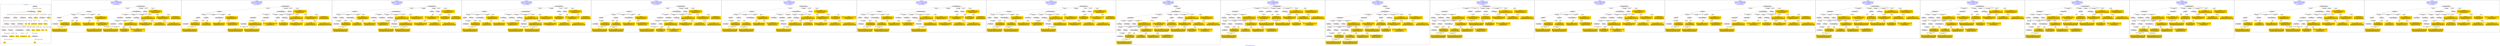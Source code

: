 digraph n0 {
fontcolor="blue"
remincross="true"
label="s15-s-detroit-institute-of-art.json"
subgraph cluster_0 {
label="1-correct model"
n2[style="filled",color="white",fillcolor="lightgray",label="E12_Production1"];
n3[style="filled",color="white",fillcolor="lightgray",label="E21_Person1"];
n4[style="filled",color="white",fillcolor="lightgray",label="E55_Type1"];
n5[style="filled",color="white",fillcolor="lightgray",label="E52_Time-Span3"];
n6[style="filled",color="white",fillcolor="lightgray",label="E69_Death1"];
n7[style="filled",color="white",fillcolor="lightgray",label="E74_Group1"];
n8[style="filled",color="white",fillcolor="lightgray",label="E82_Actor_Appellation1"];
n9[style="filled",color="white",fillcolor="lightgray",label="E67_Birth1"];
n10[shape="plaintext",style="filled",fillcolor="gold",label="artist_uri"];
n11[style="filled",color="white",fillcolor="lightgray",label="E22_Man-Made_Object1"];
n12[style="filled",color="white",fillcolor="lightgray",label="E35_Title1"];
n13[style="filled",color="white",fillcolor="lightgray",label="E8_Acquisition1"];
n14[style="filled",color="white",fillcolor="lightgray",label="E55_Type2"];
n15[shape="plaintext",style="filled",fillcolor="gold",label="provenance"];
n16[style="filled",color="white",fillcolor="lightgray",label="E54_Dimension1"];
n17[shape="plaintext",style="filled",fillcolor="gold",label="object_uri"];
n18[shape="plaintext",style="filled",fillcolor="gold",label="title"];
n19[style="filled",color="white",fillcolor="lightgray",label="E38_Image1"];
n20[shape="plaintext",style="filled",fillcolor="gold",label="imageURL"];
n21[style="filled",color="white",fillcolor="lightgray",label="E52_Time-Span1"];
n22[shape="plaintext",style="filled",fillcolor="gold",label="birth"];
n23[style="filled",color="white",fillcolor="lightgray",label="E52_Time-Span2"];
n24[shape="plaintext",style="filled",fillcolor="gold",label="death"];
n25[shape="plaintext",style="filled",fillcolor="gold",label="date"];
n26[shape="plaintext",style="filled",fillcolor="gold",label="dimensions"];
n27[shape="plaintext",style="filled",fillcolor="gold",label="medium_URI"];
n28[shape="plaintext",style="filled",fillcolor="gold",label="medium"];
n29[shape="plaintext",style="filled",fillcolor="gold",label="classification_URI"];
n30[shape="plaintext",style="filled",fillcolor="gold",label="classification"];
n31[shape="plaintext",style="filled",fillcolor="gold",label="nationality_URI"];
n32[shape="plaintext",style="filled",fillcolor="gold",label="nationality"];
n33[shape="plaintext",style="filled",fillcolor="gold",label="artist_appellation_uri"];
n34[shape="plaintext",style="filled",fillcolor="gold",label="name"];
n35[shape="plaintext",style="filled",fillcolor="gold",label="credit"];
}
subgraph cluster_1 {
label="candidate 0\nlink coherence:0.8666666666666667\nnode coherence:0.9655172413793104\nconfidence:0.43581399934641013\nmapping score:0.531925228390055\ncost:29.99843\n-precision:0.67-recall:0.61"
n37[style="filled",color="white",fillcolor="lightgray",label="E12_Production1"];
n38[style="filled",color="white",fillcolor="lightgray",label="E52_Time-Span2"];
n39[style="filled",color="white",fillcolor="lightgray",label="E55_Type1"];
n40[style="filled",color="white",fillcolor="lightgray",label="E21_Person1"];
n41[style="filled",color="white",fillcolor="lightgray",label="E67_Birth1"];
n42[style="filled",color="white",fillcolor="lightgray",label="E74_Group1"];
n43[style="filled",color="white",fillcolor="lightgray",label="E82_Actor_Appellation1"];
n44[style="filled",color="white",fillcolor="lightgray",label="E22_Man-Made_Object1"];
n45[style="filled",color="white",fillcolor="lightgray",label="E54_Dimension1"];
n46[style="filled",color="white",fillcolor="lightgray",label="E8_Acquisition1"];
n47[style="filled",color="white",fillcolor="lightgray",label="E33_Linguistic_Object2"];
n48[style="filled",color="white",fillcolor="lightgray",label="E55_Type3"];
n49[style="filled",color="white",fillcolor="lightgray",label="E52_Time-Span1"];
n50[shape="plaintext",style="filled",fillcolor="gold",label="date\n[E52_Time-Span,P82_at_some_time_within,0.377]\n[E52_Time-Span,P82a_begin_of_the_begin,0.36]\n[E52_Time-Span,P82b_end_of_the_end,0.21]\n[E33_Linguistic_Object,P3_has_note,0.053]"];
n51[shape="plaintext",style="filled",fillcolor="gold",label="artist_uri\n[E21_Person,classLink,0.431]\n[E82_Actor_Appellation,classLink,0.363]\n[E39_Actor,classLink,0.163]\n[E30_Right,P3_has_note,0.043]"];
n52[shape="plaintext",style="filled",fillcolor="gold",label="title\n[E35_Title,label,0.304]\n[E22_Man-Made_Object,P3_has_note,0.272]\n[E73_Information_Object,P3_has_note,0.231]\n[E33_Linguistic_Object,P3_has_note,0.193]"];
n53[shape="plaintext",style="filled",fillcolor="gold",label="classification\n[E31_Document,classLink,0.388]\n[E33_Linguistic_Object,P3_has_note,0.228]\n[E55_Type,classLink,0.192]\n[E55_Type,label,0.192]"];
n54[shape="plaintext",style="filled",fillcolor="gold",label="birth\n[E52_Time-Span,P82a_begin_of_the_begin,0.467]\n[E52_Time-Span,P82_at_some_time_within,0.369]\n[E52_Time-Span,P82b_end_of_the_end,0.096]\n[E33_Linguistic_Object,P3_has_note,0.067]"];
n55[shape="plaintext",style="filled",fillcolor="gold",label="provenance\n[E33_Linguistic_Object,P3_has_note,0.259]\n[E8_Acquisition,P3_has_note,0.258]\n[E22_Man-Made_Object,P3_has_note,0.251]\n[E35_Title,label,0.231]"];
n56[shape="plaintext",style="filled",fillcolor="gold",label="imageURL\n[E38_Image,classLink,0.565]\n[E53_Place,classLink,0.172]\n[E8_Acquisition,classLink,0.144]\n[E22_Man-Made_Object,classLink,0.119]"];
n57[shape="plaintext",style="filled",fillcolor="gold",label="medium_URI\n[E55_Type,classLink,0.421]\n[E57_Material,classLink,0.404]\n[E74_Group,classLink,0.175]\n[E55_Type,label,0.0]"];
n58[shape="plaintext",style="filled",fillcolor="gold",label="name\n[E82_Actor_Appellation,label,0.567]\n[E22_Man-Made_Object,classLink,0.151]\n[E30_Right,P3_has_note,0.145]\n[E8_Acquisition,P3_has_note,0.136]"];
n59[shape="plaintext",style="filled",fillcolor="gold",label="death\n[E52_Time-Span,P82a_begin_of_the_begin,0.346]\n[E52_Time-Span,P82_at_some_time_within,0.311]\n[E52_Time-Span,P82b_end_of_the_end,0.302]\n[E33_Linguistic_Object,P3_has_note,0.041]"];
n60[shape="plaintext",style="filled",fillcolor="gold",label="credit\n[E30_Right,P3_has_note,0.441]\n[E8_Acquisition,P3_has_note,0.373]\n[E33_Linguistic_Object,P3_has_note,0.094]\n[E22_Man-Made_Object,P3_has_note,0.093]"];
n61[shape="plaintext",style="filled",fillcolor="gold",label="nationality_URI\n[E74_Group,classLink,0.675]\n[E55_Type,classLink,0.201]\n[E57_Material,classLink,0.094]\n[E74_Group,label,0.03]"];
n62[shape="plaintext",style="filled",fillcolor="gold",label="artist_appellation_uri\n[E82_Actor_Appellation,classLink,0.593]\n[E21_Person,classLink,0.375]\n[E39_Actor,classLink,0.025]\n[E30_Right,P3_has_note,0.007]"];
n63[shape="plaintext",style="filled",fillcolor="gold",label="dimensions\n[E54_Dimension,P3_has_note,0.712]\n[E22_Man-Made_Object,P3_has_note,0.109]\n[E34_Inscription,P3_has_note,0.098]\n[E73_Information_Object,P3_has_note,0.08]"];
n64[shape="plaintext",style="filled",fillcolor="gold",label="classification_URI\n[E55_Type,classLink,0.691]\n[E74_Group,classLink,0.16]\n[E57_Material,classLink,0.139]\n[E31_Document,classLink,0.01]"];
n65[shape="plaintext",style="filled",fillcolor="gold",label="medium\n[E29_Design_or_Procedure,P3_has_note,0.343]\n[E57_Material,label,0.285]\n[E55_Type,label,0.23]\n[E57_Material,classLink,0.142]"];
n66[shape="plaintext",style="filled",fillcolor="gold",label="nationality\n[E74_Group,label,0.53]\n[E74_Group,classLink,0.307]\n[E55_Type,label,0.096]\n[E21_Person,P3_has_note,0.068]"];
n67[shape="plaintext",style="filled",fillcolor="gold",label="object_uri\n[E22_Man-Made_Object,classLink,0.625]\n[E8_Acquisition,classLink,0.314]\n[E22_Man-Made_Object,P3_has_note,0.031]\n[E38_Image,classLink,0.03]"];
}
subgraph cluster_2 {
label="candidate 1\nlink coherence:0.8666666666666667\nnode coherence:0.9655172413793104\nconfidence:0.43581399934641013\nmapping score:0.531925228390055\ncost:29.99849\n-precision:0.63-recall:0.58"
n69[style="filled",color="white",fillcolor="lightgray",label="E12_Production1"];
n70[style="filled",color="white",fillcolor="lightgray",label="E52_Time-Span2"];
n71[style="filled",color="white",fillcolor="lightgray",label="E21_Person1"];
n72[style="filled",color="white",fillcolor="lightgray",label="E67_Birth1"];
n73[style="filled",color="white",fillcolor="lightgray",label="E74_Group1"];
n74[style="filled",color="white",fillcolor="lightgray",label="E82_Actor_Appellation1"];
n75[style="filled",color="white",fillcolor="lightgray",label="E22_Man-Made_Object1"];
n76[style="filled",color="white",fillcolor="lightgray",label="E54_Dimension1"];
n77[style="filled",color="white",fillcolor="lightgray",label="E55_Type2"];
n78[style="filled",color="white",fillcolor="lightgray",label="E8_Acquisition1"];
n79[style="filled",color="white",fillcolor="lightgray",label="E33_Linguistic_Object2"];
n80[style="filled",color="white",fillcolor="lightgray",label="E55_Type3"];
n81[style="filled",color="white",fillcolor="lightgray",label="E52_Time-Span1"];
n82[shape="plaintext",style="filled",fillcolor="gold",label="date\n[E52_Time-Span,P82_at_some_time_within,0.377]\n[E52_Time-Span,P82a_begin_of_the_begin,0.36]\n[E52_Time-Span,P82b_end_of_the_end,0.21]\n[E33_Linguistic_Object,P3_has_note,0.053]"];
n83[shape="plaintext",style="filled",fillcolor="gold",label="artist_uri\n[E21_Person,classLink,0.431]\n[E82_Actor_Appellation,classLink,0.363]\n[E39_Actor,classLink,0.163]\n[E30_Right,P3_has_note,0.043]"];
n84[shape="plaintext",style="filled",fillcolor="gold",label="medium\n[E29_Design_or_Procedure,P3_has_note,0.343]\n[E57_Material,label,0.285]\n[E55_Type,label,0.23]\n[E57_Material,classLink,0.142]"];
n85[shape="plaintext",style="filled",fillcolor="gold",label="title\n[E35_Title,label,0.304]\n[E22_Man-Made_Object,P3_has_note,0.272]\n[E73_Information_Object,P3_has_note,0.231]\n[E33_Linguistic_Object,P3_has_note,0.193]"];
n86[shape="plaintext",style="filled",fillcolor="gold",label="classification\n[E31_Document,classLink,0.388]\n[E33_Linguistic_Object,P3_has_note,0.228]\n[E55_Type,classLink,0.192]\n[E55_Type,label,0.192]"];
n87[shape="plaintext",style="filled",fillcolor="gold",label="birth\n[E52_Time-Span,P82a_begin_of_the_begin,0.467]\n[E52_Time-Span,P82_at_some_time_within,0.369]\n[E52_Time-Span,P82b_end_of_the_end,0.096]\n[E33_Linguistic_Object,P3_has_note,0.067]"];
n88[shape="plaintext",style="filled",fillcolor="gold",label="provenance\n[E33_Linguistic_Object,P3_has_note,0.259]\n[E8_Acquisition,P3_has_note,0.258]\n[E22_Man-Made_Object,P3_has_note,0.251]\n[E35_Title,label,0.231]"];
n89[shape="plaintext",style="filled",fillcolor="gold",label="medium_URI\n[E55_Type,classLink,0.421]\n[E57_Material,classLink,0.404]\n[E74_Group,classLink,0.175]\n[E55_Type,label,0.0]"];
n90[shape="plaintext",style="filled",fillcolor="gold",label="imageURL\n[E38_Image,classLink,0.565]\n[E53_Place,classLink,0.172]\n[E8_Acquisition,classLink,0.144]\n[E22_Man-Made_Object,classLink,0.119]"];
n91[shape="plaintext",style="filled",fillcolor="gold",label="name\n[E82_Actor_Appellation,label,0.567]\n[E22_Man-Made_Object,classLink,0.151]\n[E30_Right,P3_has_note,0.145]\n[E8_Acquisition,P3_has_note,0.136]"];
n92[shape="plaintext",style="filled",fillcolor="gold",label="death\n[E52_Time-Span,P82a_begin_of_the_begin,0.346]\n[E52_Time-Span,P82_at_some_time_within,0.311]\n[E52_Time-Span,P82b_end_of_the_end,0.302]\n[E33_Linguistic_Object,P3_has_note,0.041]"];
n93[shape="plaintext",style="filled",fillcolor="gold",label="credit\n[E30_Right,P3_has_note,0.441]\n[E8_Acquisition,P3_has_note,0.373]\n[E33_Linguistic_Object,P3_has_note,0.094]\n[E22_Man-Made_Object,P3_has_note,0.093]"];
n94[shape="plaintext",style="filled",fillcolor="gold",label="nationality_URI\n[E74_Group,classLink,0.675]\n[E55_Type,classLink,0.201]\n[E57_Material,classLink,0.094]\n[E74_Group,label,0.03]"];
n95[shape="plaintext",style="filled",fillcolor="gold",label="artist_appellation_uri\n[E82_Actor_Appellation,classLink,0.593]\n[E21_Person,classLink,0.375]\n[E39_Actor,classLink,0.025]\n[E30_Right,P3_has_note,0.007]"];
n96[shape="plaintext",style="filled",fillcolor="gold",label="dimensions\n[E54_Dimension,P3_has_note,0.712]\n[E22_Man-Made_Object,P3_has_note,0.109]\n[E34_Inscription,P3_has_note,0.098]\n[E73_Information_Object,P3_has_note,0.08]"];
n97[shape="plaintext",style="filled",fillcolor="gold",label="classification_URI\n[E55_Type,classLink,0.691]\n[E74_Group,classLink,0.16]\n[E57_Material,classLink,0.139]\n[E31_Document,classLink,0.01]"];
n98[shape="plaintext",style="filled",fillcolor="gold",label="nationality\n[E74_Group,label,0.53]\n[E74_Group,classLink,0.307]\n[E55_Type,label,0.096]\n[E21_Person,P3_has_note,0.068]"];
n99[shape="plaintext",style="filled",fillcolor="gold",label="object_uri\n[E22_Man-Made_Object,classLink,0.625]\n[E8_Acquisition,classLink,0.314]\n[E22_Man-Made_Object,P3_has_note,0.031]\n[E38_Image,classLink,0.03]"];
}
subgraph cluster_3 {
label="candidate 10\nlink coherence:0.8333333333333334\nnode coherence:0.9655172413793104\nconfidence:0.43581399934641013\nmapping score:0.531925228390055\ncost:29.99854\n-precision:0.63-recall:0.58"
n101[style="filled",color="white",fillcolor="lightgray",label="E12_Production1"];
n102[style="filled",color="white",fillcolor="lightgray",label="E52_Time-Span2"];
n103[style="filled",color="white",fillcolor="lightgray",label="E21_Person1"];
n104[style="filled",color="white",fillcolor="lightgray",label="E67_Birth1"];
n105[style="filled",color="white",fillcolor="lightgray",label="E74_Group1"];
n106[style="filled",color="white",fillcolor="lightgray",label="E82_Actor_Appellation1"];
n107[style="filled",color="white",fillcolor="lightgray",label="E22_Man-Made_Object1"];
n108[style="filled",color="white",fillcolor="lightgray",label="E54_Dimension1"];
n109[style="filled",color="white",fillcolor="lightgray",label="E8_Acquisition1"];
n110[style="filled",color="white",fillcolor="lightgray",label="E33_Linguistic_Object2"];
n111[style="filled",color="white",fillcolor="lightgray",label="E55_Type2"];
n112[style="filled",color="white",fillcolor="lightgray",label="E55_Type3"];
n113[style="filled",color="white",fillcolor="lightgray",label="E52_Time-Span1"];
n114[shape="plaintext",style="filled",fillcolor="gold",label="date\n[E52_Time-Span,P82_at_some_time_within,0.377]\n[E52_Time-Span,P82a_begin_of_the_begin,0.36]\n[E52_Time-Span,P82b_end_of_the_end,0.21]\n[E33_Linguistic_Object,P3_has_note,0.053]"];
n115[shape="plaintext",style="filled",fillcolor="gold",label="artist_uri\n[E21_Person,classLink,0.431]\n[E82_Actor_Appellation,classLink,0.363]\n[E39_Actor,classLink,0.163]\n[E30_Right,P3_has_note,0.043]"];
n116[shape="plaintext",style="filled",fillcolor="gold",label="medium\n[E29_Design_or_Procedure,P3_has_note,0.343]\n[E57_Material,label,0.285]\n[E55_Type,label,0.23]\n[E57_Material,classLink,0.142]"];
n117[shape="plaintext",style="filled",fillcolor="gold",label="title\n[E35_Title,label,0.304]\n[E22_Man-Made_Object,P3_has_note,0.272]\n[E73_Information_Object,P3_has_note,0.231]\n[E33_Linguistic_Object,P3_has_note,0.193]"];
n118[shape="plaintext",style="filled",fillcolor="gold",label="classification\n[E31_Document,classLink,0.388]\n[E33_Linguistic_Object,P3_has_note,0.228]\n[E55_Type,classLink,0.192]\n[E55_Type,label,0.192]"];
n119[shape="plaintext",style="filled",fillcolor="gold",label="birth\n[E52_Time-Span,P82a_begin_of_the_begin,0.467]\n[E52_Time-Span,P82_at_some_time_within,0.369]\n[E52_Time-Span,P82b_end_of_the_end,0.096]\n[E33_Linguistic_Object,P3_has_note,0.067]"];
n120[shape="plaintext",style="filled",fillcolor="gold",label="provenance\n[E33_Linguistic_Object,P3_has_note,0.259]\n[E8_Acquisition,P3_has_note,0.258]\n[E22_Man-Made_Object,P3_has_note,0.251]\n[E35_Title,label,0.231]"];
n121[shape="plaintext",style="filled",fillcolor="gold",label="medium_URI\n[E55_Type,classLink,0.421]\n[E57_Material,classLink,0.404]\n[E74_Group,classLink,0.175]\n[E55_Type,label,0.0]"];
n122[shape="plaintext",style="filled",fillcolor="gold",label="imageURL\n[E38_Image,classLink,0.565]\n[E53_Place,classLink,0.172]\n[E8_Acquisition,classLink,0.144]\n[E22_Man-Made_Object,classLink,0.119]"];
n123[shape="plaintext",style="filled",fillcolor="gold",label="name\n[E82_Actor_Appellation,label,0.567]\n[E22_Man-Made_Object,classLink,0.151]\n[E30_Right,P3_has_note,0.145]\n[E8_Acquisition,P3_has_note,0.136]"];
n124[shape="plaintext",style="filled",fillcolor="gold",label="death\n[E52_Time-Span,P82a_begin_of_the_begin,0.346]\n[E52_Time-Span,P82_at_some_time_within,0.311]\n[E52_Time-Span,P82b_end_of_the_end,0.302]\n[E33_Linguistic_Object,P3_has_note,0.041]"];
n125[shape="plaintext",style="filled",fillcolor="gold",label="credit\n[E30_Right,P3_has_note,0.441]\n[E8_Acquisition,P3_has_note,0.373]\n[E33_Linguistic_Object,P3_has_note,0.094]\n[E22_Man-Made_Object,P3_has_note,0.093]"];
n126[shape="plaintext",style="filled",fillcolor="gold",label="nationality_URI\n[E74_Group,classLink,0.675]\n[E55_Type,classLink,0.201]\n[E57_Material,classLink,0.094]\n[E74_Group,label,0.03]"];
n127[shape="plaintext",style="filled",fillcolor="gold",label="artist_appellation_uri\n[E82_Actor_Appellation,classLink,0.593]\n[E21_Person,classLink,0.375]\n[E39_Actor,classLink,0.025]\n[E30_Right,P3_has_note,0.007]"];
n128[shape="plaintext",style="filled",fillcolor="gold",label="dimensions\n[E54_Dimension,P3_has_note,0.712]\n[E22_Man-Made_Object,P3_has_note,0.109]\n[E34_Inscription,P3_has_note,0.098]\n[E73_Information_Object,P3_has_note,0.08]"];
n129[shape="plaintext",style="filled",fillcolor="gold",label="classification_URI\n[E55_Type,classLink,0.691]\n[E74_Group,classLink,0.16]\n[E57_Material,classLink,0.139]\n[E31_Document,classLink,0.01]"];
n130[shape="plaintext",style="filled",fillcolor="gold",label="nationality\n[E74_Group,label,0.53]\n[E74_Group,classLink,0.307]\n[E55_Type,label,0.096]\n[E21_Person,P3_has_note,0.068]"];
n131[shape="plaintext",style="filled",fillcolor="gold",label="object_uri\n[E22_Man-Made_Object,classLink,0.625]\n[E8_Acquisition,classLink,0.314]\n[E22_Man-Made_Object,P3_has_note,0.031]\n[E38_Image,classLink,0.03]"];
}
subgraph cluster_4 {
label="candidate 11\nlink coherence:0.8333333333333334\nnode coherence:0.9655172413793104\nconfidence:0.43581399934641013\nmapping score:0.531925228390055\ncost:29.99856\n-precision:0.63-recall:0.58"
n133[style="filled",color="white",fillcolor="lightgray",label="E12_Production1"];
n134[style="filled",color="white",fillcolor="lightgray",label="E52_Time-Span2"];
n135[style="filled",color="white",fillcolor="lightgray",label="E21_Person1"];
n136[style="filled",color="white",fillcolor="lightgray",label="E67_Birth1"];
n137[style="filled",color="white",fillcolor="lightgray",label="E74_Group1"];
n138[style="filled",color="white",fillcolor="lightgray",label="E82_Actor_Appellation1"];
n139[style="filled",color="white",fillcolor="lightgray",label="E22_Man-Made_Object1"];
n140[style="filled",color="white",fillcolor="lightgray",label="E54_Dimension1"];
n141[style="filled",color="white",fillcolor="lightgray",label="E8_Acquisition1"];
n142[style="filled",color="white",fillcolor="lightgray",label="E33_Linguistic_Object2"];
n143[style="filled",color="white",fillcolor="lightgray",label="E55_Type1"];
n144[style="filled",color="white",fillcolor="lightgray",label="E55_Type3"];
n145[style="filled",color="white",fillcolor="lightgray",label="E52_Time-Span1"];
n146[shape="plaintext",style="filled",fillcolor="gold",label="date\n[E52_Time-Span,P82_at_some_time_within,0.377]\n[E52_Time-Span,P82a_begin_of_the_begin,0.36]\n[E52_Time-Span,P82b_end_of_the_end,0.21]\n[E33_Linguistic_Object,P3_has_note,0.053]"];
n147[shape="plaintext",style="filled",fillcolor="gold",label="artist_uri\n[E21_Person,classLink,0.431]\n[E82_Actor_Appellation,classLink,0.363]\n[E39_Actor,classLink,0.163]\n[E30_Right,P3_has_note,0.043]"];
n148[shape="plaintext",style="filled",fillcolor="gold",label="title\n[E35_Title,label,0.304]\n[E22_Man-Made_Object,P3_has_note,0.272]\n[E73_Information_Object,P3_has_note,0.231]\n[E33_Linguistic_Object,P3_has_note,0.193]"];
n149[shape="plaintext",style="filled",fillcolor="gold",label="classification\n[E31_Document,classLink,0.388]\n[E33_Linguistic_Object,P3_has_note,0.228]\n[E55_Type,classLink,0.192]\n[E55_Type,label,0.192]"];
n150[shape="plaintext",style="filled",fillcolor="gold",label="birth\n[E52_Time-Span,P82a_begin_of_the_begin,0.467]\n[E52_Time-Span,P82_at_some_time_within,0.369]\n[E52_Time-Span,P82b_end_of_the_end,0.096]\n[E33_Linguistic_Object,P3_has_note,0.067]"];
n151[shape="plaintext",style="filled",fillcolor="gold",label="provenance\n[E33_Linguistic_Object,P3_has_note,0.259]\n[E8_Acquisition,P3_has_note,0.258]\n[E22_Man-Made_Object,P3_has_note,0.251]\n[E35_Title,label,0.231]"];
n152[shape="plaintext",style="filled",fillcolor="gold",label="imageURL\n[E38_Image,classLink,0.565]\n[E53_Place,classLink,0.172]\n[E8_Acquisition,classLink,0.144]\n[E22_Man-Made_Object,classLink,0.119]"];
n153[shape="plaintext",style="filled",fillcolor="gold",label="medium_URI\n[E55_Type,classLink,0.421]\n[E57_Material,classLink,0.404]\n[E74_Group,classLink,0.175]\n[E55_Type,label,0.0]"];
n154[shape="plaintext",style="filled",fillcolor="gold",label="name\n[E82_Actor_Appellation,label,0.567]\n[E22_Man-Made_Object,classLink,0.151]\n[E30_Right,P3_has_note,0.145]\n[E8_Acquisition,P3_has_note,0.136]"];
n155[shape="plaintext",style="filled",fillcolor="gold",label="death\n[E52_Time-Span,P82a_begin_of_the_begin,0.346]\n[E52_Time-Span,P82_at_some_time_within,0.311]\n[E52_Time-Span,P82b_end_of_the_end,0.302]\n[E33_Linguistic_Object,P3_has_note,0.041]"];
n156[shape="plaintext",style="filled",fillcolor="gold",label="credit\n[E30_Right,P3_has_note,0.441]\n[E8_Acquisition,P3_has_note,0.373]\n[E33_Linguistic_Object,P3_has_note,0.094]\n[E22_Man-Made_Object,P3_has_note,0.093]"];
n157[shape="plaintext",style="filled",fillcolor="gold",label="nationality_URI\n[E74_Group,classLink,0.675]\n[E55_Type,classLink,0.201]\n[E57_Material,classLink,0.094]\n[E74_Group,label,0.03]"];
n158[shape="plaintext",style="filled",fillcolor="gold",label="artist_appellation_uri\n[E82_Actor_Appellation,classLink,0.593]\n[E21_Person,classLink,0.375]\n[E39_Actor,classLink,0.025]\n[E30_Right,P3_has_note,0.007]"];
n159[shape="plaintext",style="filled",fillcolor="gold",label="dimensions\n[E54_Dimension,P3_has_note,0.712]\n[E22_Man-Made_Object,P3_has_note,0.109]\n[E34_Inscription,P3_has_note,0.098]\n[E73_Information_Object,P3_has_note,0.08]"];
n160[shape="plaintext",style="filled",fillcolor="gold",label="classification_URI\n[E55_Type,classLink,0.691]\n[E74_Group,classLink,0.16]\n[E57_Material,classLink,0.139]\n[E31_Document,classLink,0.01]"];
n161[shape="plaintext",style="filled",fillcolor="gold",label="medium\n[E29_Design_or_Procedure,P3_has_note,0.343]\n[E57_Material,label,0.285]\n[E55_Type,label,0.23]\n[E57_Material,classLink,0.142]"];
n162[shape="plaintext",style="filled",fillcolor="gold",label="nationality\n[E74_Group,label,0.53]\n[E74_Group,classLink,0.307]\n[E55_Type,label,0.096]\n[E21_Person,P3_has_note,0.068]"];
n163[shape="plaintext",style="filled",fillcolor="gold",label="object_uri\n[E22_Man-Made_Object,classLink,0.625]\n[E8_Acquisition,classLink,0.314]\n[E22_Man-Made_Object,P3_has_note,0.031]\n[E38_Image,classLink,0.03]"];
}
subgraph cluster_5 {
label="candidate 12\nlink coherence:0.8333333333333334\nnode coherence:0.9655172413793104\nconfidence:0.43581399934641013\nmapping score:0.531925228390055\ncost:128.99841\n-precision:0.73-recall:0.67"
n165[style="filled",color="white",fillcolor="lightgray",label="E12_Production1"];
n166[style="filled",color="white",fillcolor="lightgray",label="E52_Time-Span2"];
n167[style="filled",color="white",fillcolor="lightgray",label="E55_Type1"];
n168[style="filled",color="white",fillcolor="lightgray",label="E21_Person1"];
n169[style="filled",color="white",fillcolor="lightgray",label="E67_Birth1"];
n170[style="filled",color="white",fillcolor="lightgray",label="E74_Group1"];
n171[style="filled",color="white",fillcolor="lightgray",label="E82_Actor_Appellation1"];
n172[style="filled",color="white",fillcolor="lightgray",label="E22_Man-Made_Object1"];
n173[style="filled",color="white",fillcolor="lightgray",label="E54_Dimension1"];
n174[style="filled",color="white",fillcolor="lightgray",label="E8_Acquisition1"];
n175[style="filled",color="white",fillcolor="lightgray",label="E33_Linguistic_Object2"];
n176[style="filled",color="white",fillcolor="lightgray",label="E55_Type2"];
n177[style="filled",color="white",fillcolor="lightgray",label="E52_Time-Span1"];
n178[shape="plaintext",style="filled",fillcolor="gold",label="birth\n[E52_Time-Span,P82a_begin_of_the_begin,0.467]\n[E52_Time-Span,P82_at_some_time_within,0.369]\n[E52_Time-Span,P82b_end_of_the_end,0.096]\n[E33_Linguistic_Object,P3_has_note,0.067]"];
n179[shape="plaintext",style="filled",fillcolor="gold",label="artist_uri\n[E21_Person,classLink,0.431]\n[E82_Actor_Appellation,classLink,0.363]\n[E39_Actor,classLink,0.163]\n[E30_Right,P3_has_note,0.043]"];
n180[shape="plaintext",style="filled",fillcolor="gold",label="title\n[E35_Title,label,0.304]\n[E22_Man-Made_Object,P3_has_note,0.272]\n[E73_Information_Object,P3_has_note,0.231]\n[E33_Linguistic_Object,P3_has_note,0.193]"];
n181[shape="plaintext",style="filled",fillcolor="gold",label="classification\n[E31_Document,classLink,0.388]\n[E33_Linguistic_Object,P3_has_note,0.228]\n[E55_Type,classLink,0.192]\n[E55_Type,label,0.192]"];
n182[shape="plaintext",style="filled",fillcolor="gold",label="date\n[E52_Time-Span,P82_at_some_time_within,0.377]\n[E52_Time-Span,P82a_begin_of_the_begin,0.36]\n[E52_Time-Span,P82b_end_of_the_end,0.21]\n[E33_Linguistic_Object,P3_has_note,0.053]"];
n183[shape="plaintext",style="filled",fillcolor="gold",label="provenance\n[E33_Linguistic_Object,P3_has_note,0.259]\n[E8_Acquisition,P3_has_note,0.258]\n[E22_Man-Made_Object,P3_has_note,0.251]\n[E35_Title,label,0.231]"];
n184[shape="plaintext",style="filled",fillcolor="gold",label="classification_URI\n[E55_Type,classLink,0.691]\n[E74_Group,classLink,0.16]\n[E57_Material,classLink,0.139]\n[E31_Document,classLink,0.01]"];
n185[shape="plaintext",style="filled",fillcolor="gold",label="imageURL\n[E38_Image,classLink,0.565]\n[E53_Place,classLink,0.172]\n[E8_Acquisition,classLink,0.144]\n[E22_Man-Made_Object,classLink,0.119]"];
n186[shape="plaintext",style="filled",fillcolor="gold",label="medium_URI\n[E55_Type,classLink,0.421]\n[E57_Material,classLink,0.404]\n[E74_Group,classLink,0.175]\n[E55_Type,label,0.0]"];
n187[shape="plaintext",style="filled",fillcolor="gold",label="name\n[E82_Actor_Appellation,label,0.567]\n[E22_Man-Made_Object,classLink,0.151]\n[E30_Right,P3_has_note,0.145]\n[E8_Acquisition,P3_has_note,0.136]"];
n188[shape="plaintext",style="filled",fillcolor="gold",label="credit\n[E30_Right,P3_has_note,0.441]\n[E8_Acquisition,P3_has_note,0.373]\n[E33_Linguistic_Object,P3_has_note,0.094]\n[E22_Man-Made_Object,P3_has_note,0.093]"];
n189[shape="plaintext",style="filled",fillcolor="gold",label="nationality_URI\n[E74_Group,classLink,0.675]\n[E55_Type,classLink,0.201]\n[E57_Material,classLink,0.094]\n[E74_Group,label,0.03]"];
n190[shape="plaintext",style="filled",fillcolor="gold",label="artist_appellation_uri\n[E82_Actor_Appellation,classLink,0.593]\n[E21_Person,classLink,0.375]\n[E39_Actor,classLink,0.025]\n[E30_Right,P3_has_note,0.007]"];
n191[shape="plaintext",style="filled",fillcolor="gold",label="dimensions\n[E54_Dimension,P3_has_note,0.712]\n[E22_Man-Made_Object,P3_has_note,0.109]\n[E34_Inscription,P3_has_note,0.098]\n[E73_Information_Object,P3_has_note,0.08]"];
n192[shape="plaintext",style="filled",fillcolor="gold",label="medium\n[E29_Design_or_Procedure,P3_has_note,0.343]\n[E57_Material,label,0.285]\n[E55_Type,label,0.23]\n[E57_Material,classLink,0.142]"];
n193[shape="plaintext",style="filled",fillcolor="gold",label="nationality\n[E74_Group,label,0.53]\n[E74_Group,classLink,0.307]\n[E55_Type,label,0.096]\n[E21_Person,P3_has_note,0.068]"];
n194[shape="plaintext",style="filled",fillcolor="gold",label="object_uri\n[E22_Man-Made_Object,classLink,0.625]\n[E8_Acquisition,classLink,0.314]\n[E22_Man-Made_Object,P3_has_note,0.031]\n[E38_Image,classLink,0.03]"];
n195[shape="plaintext",style="filled",fillcolor="gold",label="death\n[E52_Time-Span,P82a_begin_of_the_begin,0.346]\n[E52_Time-Span,P82_at_some_time_within,0.311]\n[E52_Time-Span,P82b_end_of_the_end,0.302]\n[E33_Linguistic_Object,P3_has_note,0.041]"];
}
subgraph cluster_6 {
label="candidate 13\nlink coherence:0.8333333333333334\nnode coherence:0.9655172413793104\nconfidence:0.43581399934641013\nmapping score:0.531925228390055\ncost:128.99849\n-precision:0.73-recall:0.67"
n197[style="filled",color="white",fillcolor="lightgray",label="E12_Production1"];
n198[style="filled",color="white",fillcolor="lightgray",label="E52_Time-Span2"];
n199[style="filled",color="white",fillcolor="lightgray",label="E21_Person1"];
n200[style="filled",color="white",fillcolor="lightgray",label="E67_Birth1"];
n201[style="filled",color="white",fillcolor="lightgray",label="E74_Group1"];
n202[style="filled",color="white",fillcolor="lightgray",label="E82_Actor_Appellation1"];
n203[style="filled",color="white",fillcolor="lightgray",label="E22_Man-Made_Object1"];
n204[style="filled",color="white",fillcolor="lightgray",label="E54_Dimension1"];
n205[style="filled",color="white",fillcolor="lightgray",label="E55_Type2"];
n206[style="filled",color="white",fillcolor="lightgray",label="E8_Acquisition1"];
n207[style="filled",color="white",fillcolor="lightgray",label="E33_Linguistic_Object2"];
n208[style="filled",color="white",fillcolor="lightgray",label="E55_Type1"];
n209[style="filled",color="white",fillcolor="lightgray",label="E52_Time-Span1"];
n210[shape="plaintext",style="filled",fillcolor="gold",label="birth\n[E52_Time-Span,P82a_begin_of_the_begin,0.467]\n[E52_Time-Span,P82_at_some_time_within,0.369]\n[E52_Time-Span,P82b_end_of_the_end,0.096]\n[E33_Linguistic_Object,P3_has_note,0.067]"];
n211[shape="plaintext",style="filled",fillcolor="gold",label="artist_uri\n[E21_Person,classLink,0.431]\n[E82_Actor_Appellation,classLink,0.363]\n[E39_Actor,classLink,0.163]\n[E30_Right,P3_has_note,0.043]"];
n212[shape="plaintext",style="filled",fillcolor="gold",label="title\n[E35_Title,label,0.304]\n[E22_Man-Made_Object,P3_has_note,0.272]\n[E73_Information_Object,P3_has_note,0.231]\n[E33_Linguistic_Object,P3_has_note,0.193]"];
n213[shape="plaintext",style="filled",fillcolor="gold",label="classification\n[E31_Document,classLink,0.388]\n[E33_Linguistic_Object,P3_has_note,0.228]\n[E55_Type,classLink,0.192]\n[E55_Type,label,0.192]"];
n214[shape="plaintext",style="filled",fillcolor="gold",label="date\n[E52_Time-Span,P82_at_some_time_within,0.377]\n[E52_Time-Span,P82a_begin_of_the_begin,0.36]\n[E52_Time-Span,P82b_end_of_the_end,0.21]\n[E33_Linguistic_Object,P3_has_note,0.053]"];
n215[shape="plaintext",style="filled",fillcolor="gold",label="provenance\n[E33_Linguistic_Object,P3_has_note,0.259]\n[E8_Acquisition,P3_has_note,0.258]\n[E22_Man-Made_Object,P3_has_note,0.251]\n[E35_Title,label,0.231]"];
n216[shape="plaintext",style="filled",fillcolor="gold",label="classification_URI\n[E55_Type,classLink,0.691]\n[E74_Group,classLink,0.16]\n[E57_Material,classLink,0.139]\n[E31_Document,classLink,0.01]"];
n217[shape="plaintext",style="filled",fillcolor="gold",label="imageURL\n[E38_Image,classLink,0.565]\n[E53_Place,classLink,0.172]\n[E8_Acquisition,classLink,0.144]\n[E22_Man-Made_Object,classLink,0.119]"];
n218[shape="plaintext",style="filled",fillcolor="gold",label="medium_URI\n[E55_Type,classLink,0.421]\n[E57_Material,classLink,0.404]\n[E74_Group,classLink,0.175]\n[E55_Type,label,0.0]"];
n219[shape="plaintext",style="filled",fillcolor="gold",label="name\n[E82_Actor_Appellation,label,0.567]\n[E22_Man-Made_Object,classLink,0.151]\n[E30_Right,P3_has_note,0.145]\n[E8_Acquisition,P3_has_note,0.136]"];
n220[shape="plaintext",style="filled",fillcolor="gold",label="credit\n[E30_Right,P3_has_note,0.441]\n[E8_Acquisition,P3_has_note,0.373]\n[E33_Linguistic_Object,P3_has_note,0.094]\n[E22_Man-Made_Object,P3_has_note,0.093]"];
n221[shape="plaintext",style="filled",fillcolor="gold",label="nationality_URI\n[E74_Group,classLink,0.675]\n[E55_Type,classLink,0.201]\n[E57_Material,classLink,0.094]\n[E74_Group,label,0.03]"];
n222[shape="plaintext",style="filled",fillcolor="gold",label="artist_appellation_uri\n[E82_Actor_Appellation,classLink,0.593]\n[E21_Person,classLink,0.375]\n[E39_Actor,classLink,0.025]\n[E30_Right,P3_has_note,0.007]"];
n223[shape="plaintext",style="filled",fillcolor="gold",label="dimensions\n[E54_Dimension,P3_has_note,0.712]\n[E22_Man-Made_Object,P3_has_note,0.109]\n[E34_Inscription,P3_has_note,0.098]\n[E73_Information_Object,P3_has_note,0.08]"];
n224[shape="plaintext",style="filled",fillcolor="gold",label="medium\n[E29_Design_or_Procedure,P3_has_note,0.343]\n[E57_Material,label,0.285]\n[E55_Type,label,0.23]\n[E57_Material,classLink,0.142]"];
n225[shape="plaintext",style="filled",fillcolor="gold",label="nationality\n[E74_Group,label,0.53]\n[E74_Group,classLink,0.307]\n[E55_Type,label,0.096]\n[E21_Person,P3_has_note,0.068]"];
n226[shape="plaintext",style="filled",fillcolor="gold",label="object_uri\n[E22_Man-Made_Object,classLink,0.625]\n[E8_Acquisition,classLink,0.314]\n[E22_Man-Made_Object,P3_has_note,0.031]\n[E38_Image,classLink,0.03]"];
n227[shape="plaintext",style="filled",fillcolor="gold",label="death\n[E52_Time-Span,P82a_begin_of_the_begin,0.346]\n[E52_Time-Span,P82_at_some_time_within,0.311]\n[E52_Time-Span,P82b_end_of_the_end,0.302]\n[E33_Linguistic_Object,P3_has_note,0.041]"];
}
subgraph cluster_7 {
label="candidate 14\nlink coherence:0.8333333333333334\nnode coherence:0.9655172413793104\nconfidence:0.43581399934641013\nmapping score:0.531925228390055\ncost:128.99854\n-precision:0.7-recall:0.64"
n229[style="filled",color="white",fillcolor="lightgray",label="E12_Production1"];
n230[style="filled",color="white",fillcolor="lightgray",label="E52_Time-Span2"];
n231[style="filled",color="white",fillcolor="lightgray",label="E21_Person1"];
n232[style="filled",color="white",fillcolor="lightgray",label="E67_Birth1"];
n233[style="filled",color="white",fillcolor="lightgray",label="E74_Group1"];
n234[style="filled",color="white",fillcolor="lightgray",label="E82_Actor_Appellation1"];
n235[style="filled",color="white",fillcolor="lightgray",label="E22_Man-Made_Object1"];
n236[style="filled",color="white",fillcolor="lightgray",label="E54_Dimension1"];
n237[style="filled",color="white",fillcolor="lightgray",label="E8_Acquisition1"];
n238[style="filled",color="white",fillcolor="lightgray",label="E33_Linguistic_Object2"];
n239[style="filled",color="white",fillcolor="lightgray",label="E55_Type2"];
n240[style="filled",color="white",fillcolor="lightgray",label="E55_Type3"];
n241[style="filled",color="white",fillcolor="lightgray",label="E52_Time-Span1"];
n242[shape="plaintext",style="filled",fillcolor="gold",label="birth\n[E52_Time-Span,P82a_begin_of_the_begin,0.467]\n[E52_Time-Span,P82_at_some_time_within,0.369]\n[E52_Time-Span,P82b_end_of_the_end,0.096]\n[E33_Linguistic_Object,P3_has_note,0.067]"];
n243[shape="plaintext",style="filled",fillcolor="gold",label="artist_uri\n[E21_Person,classLink,0.431]\n[E82_Actor_Appellation,classLink,0.363]\n[E39_Actor,classLink,0.163]\n[E30_Right,P3_has_note,0.043]"];
n244[shape="plaintext",style="filled",fillcolor="gold",label="medium\n[E29_Design_or_Procedure,P3_has_note,0.343]\n[E57_Material,label,0.285]\n[E55_Type,label,0.23]\n[E57_Material,classLink,0.142]"];
n245[shape="plaintext",style="filled",fillcolor="gold",label="title\n[E35_Title,label,0.304]\n[E22_Man-Made_Object,P3_has_note,0.272]\n[E73_Information_Object,P3_has_note,0.231]\n[E33_Linguistic_Object,P3_has_note,0.193]"];
n246[shape="plaintext",style="filled",fillcolor="gold",label="classification\n[E31_Document,classLink,0.388]\n[E33_Linguistic_Object,P3_has_note,0.228]\n[E55_Type,classLink,0.192]\n[E55_Type,label,0.192]"];
n247[shape="plaintext",style="filled",fillcolor="gold",label="date\n[E52_Time-Span,P82_at_some_time_within,0.377]\n[E52_Time-Span,P82a_begin_of_the_begin,0.36]\n[E52_Time-Span,P82b_end_of_the_end,0.21]\n[E33_Linguistic_Object,P3_has_note,0.053]"];
n248[shape="plaintext",style="filled",fillcolor="gold",label="provenance\n[E33_Linguistic_Object,P3_has_note,0.259]\n[E8_Acquisition,P3_has_note,0.258]\n[E22_Man-Made_Object,P3_has_note,0.251]\n[E35_Title,label,0.231]"];
n249[shape="plaintext",style="filled",fillcolor="gold",label="medium_URI\n[E55_Type,classLink,0.421]\n[E57_Material,classLink,0.404]\n[E74_Group,classLink,0.175]\n[E55_Type,label,0.0]"];
n250[shape="plaintext",style="filled",fillcolor="gold",label="imageURL\n[E38_Image,classLink,0.565]\n[E53_Place,classLink,0.172]\n[E8_Acquisition,classLink,0.144]\n[E22_Man-Made_Object,classLink,0.119]"];
n251[shape="plaintext",style="filled",fillcolor="gold",label="name\n[E82_Actor_Appellation,label,0.567]\n[E22_Man-Made_Object,classLink,0.151]\n[E30_Right,P3_has_note,0.145]\n[E8_Acquisition,P3_has_note,0.136]"];
n252[shape="plaintext",style="filled",fillcolor="gold",label="credit\n[E30_Right,P3_has_note,0.441]\n[E8_Acquisition,P3_has_note,0.373]\n[E33_Linguistic_Object,P3_has_note,0.094]\n[E22_Man-Made_Object,P3_has_note,0.093]"];
n253[shape="plaintext",style="filled",fillcolor="gold",label="nationality_URI\n[E74_Group,classLink,0.675]\n[E55_Type,classLink,0.201]\n[E57_Material,classLink,0.094]\n[E74_Group,label,0.03]"];
n254[shape="plaintext",style="filled",fillcolor="gold",label="artist_appellation_uri\n[E82_Actor_Appellation,classLink,0.593]\n[E21_Person,classLink,0.375]\n[E39_Actor,classLink,0.025]\n[E30_Right,P3_has_note,0.007]"];
n255[shape="plaintext",style="filled",fillcolor="gold",label="dimensions\n[E54_Dimension,P3_has_note,0.712]\n[E22_Man-Made_Object,P3_has_note,0.109]\n[E34_Inscription,P3_has_note,0.098]\n[E73_Information_Object,P3_has_note,0.08]"];
n256[shape="plaintext",style="filled",fillcolor="gold",label="classification_URI\n[E55_Type,classLink,0.691]\n[E74_Group,classLink,0.16]\n[E57_Material,classLink,0.139]\n[E31_Document,classLink,0.01]"];
n257[shape="plaintext",style="filled",fillcolor="gold",label="nationality\n[E74_Group,label,0.53]\n[E74_Group,classLink,0.307]\n[E55_Type,label,0.096]\n[E21_Person,P3_has_note,0.068]"];
n258[shape="plaintext",style="filled",fillcolor="gold",label="object_uri\n[E22_Man-Made_Object,classLink,0.625]\n[E8_Acquisition,classLink,0.314]\n[E22_Man-Made_Object,P3_has_note,0.031]\n[E38_Image,classLink,0.03]"];
n259[shape="plaintext",style="filled",fillcolor="gold",label="death\n[E52_Time-Span,P82a_begin_of_the_begin,0.346]\n[E52_Time-Span,P82_at_some_time_within,0.311]\n[E52_Time-Span,P82b_end_of_the_end,0.302]\n[E33_Linguistic_Object,P3_has_note,0.041]"];
}
subgraph cluster_8 {
label="candidate 15\nlink coherence:0.8333333333333334\nnode coherence:0.9655172413793104\nconfidence:0.43581399934641013\nmapping score:0.531925228390055\ncost:128.99856\n-precision:0.7-recall:0.64"
n261[style="filled",color="white",fillcolor="lightgray",label="E12_Production1"];
n262[style="filled",color="white",fillcolor="lightgray",label="E52_Time-Span2"];
n263[style="filled",color="white",fillcolor="lightgray",label="E21_Person1"];
n264[style="filled",color="white",fillcolor="lightgray",label="E67_Birth1"];
n265[style="filled",color="white",fillcolor="lightgray",label="E74_Group1"];
n266[style="filled",color="white",fillcolor="lightgray",label="E82_Actor_Appellation1"];
n267[style="filled",color="white",fillcolor="lightgray",label="E22_Man-Made_Object1"];
n268[style="filled",color="white",fillcolor="lightgray",label="E54_Dimension1"];
n269[style="filled",color="white",fillcolor="lightgray",label="E8_Acquisition1"];
n270[style="filled",color="white",fillcolor="lightgray",label="E33_Linguistic_Object2"];
n271[style="filled",color="white",fillcolor="lightgray",label="E55_Type1"];
n272[style="filled",color="white",fillcolor="lightgray",label="E55_Type3"];
n273[style="filled",color="white",fillcolor="lightgray",label="E52_Time-Span1"];
n274[shape="plaintext",style="filled",fillcolor="gold",label="birth\n[E52_Time-Span,P82a_begin_of_the_begin,0.467]\n[E52_Time-Span,P82_at_some_time_within,0.369]\n[E52_Time-Span,P82b_end_of_the_end,0.096]\n[E33_Linguistic_Object,P3_has_note,0.067]"];
n275[shape="plaintext",style="filled",fillcolor="gold",label="artist_uri\n[E21_Person,classLink,0.431]\n[E82_Actor_Appellation,classLink,0.363]\n[E39_Actor,classLink,0.163]\n[E30_Right,P3_has_note,0.043]"];
n276[shape="plaintext",style="filled",fillcolor="gold",label="title\n[E35_Title,label,0.304]\n[E22_Man-Made_Object,P3_has_note,0.272]\n[E73_Information_Object,P3_has_note,0.231]\n[E33_Linguistic_Object,P3_has_note,0.193]"];
n277[shape="plaintext",style="filled",fillcolor="gold",label="classification\n[E31_Document,classLink,0.388]\n[E33_Linguistic_Object,P3_has_note,0.228]\n[E55_Type,classLink,0.192]\n[E55_Type,label,0.192]"];
n278[shape="plaintext",style="filled",fillcolor="gold",label="date\n[E52_Time-Span,P82_at_some_time_within,0.377]\n[E52_Time-Span,P82a_begin_of_the_begin,0.36]\n[E52_Time-Span,P82b_end_of_the_end,0.21]\n[E33_Linguistic_Object,P3_has_note,0.053]"];
n279[shape="plaintext",style="filled",fillcolor="gold",label="provenance\n[E33_Linguistic_Object,P3_has_note,0.259]\n[E8_Acquisition,P3_has_note,0.258]\n[E22_Man-Made_Object,P3_has_note,0.251]\n[E35_Title,label,0.231]"];
n280[shape="plaintext",style="filled",fillcolor="gold",label="imageURL\n[E38_Image,classLink,0.565]\n[E53_Place,classLink,0.172]\n[E8_Acquisition,classLink,0.144]\n[E22_Man-Made_Object,classLink,0.119]"];
n281[shape="plaintext",style="filled",fillcolor="gold",label="medium_URI\n[E55_Type,classLink,0.421]\n[E57_Material,classLink,0.404]\n[E74_Group,classLink,0.175]\n[E55_Type,label,0.0]"];
n282[shape="plaintext",style="filled",fillcolor="gold",label="name\n[E82_Actor_Appellation,label,0.567]\n[E22_Man-Made_Object,classLink,0.151]\n[E30_Right,P3_has_note,0.145]\n[E8_Acquisition,P3_has_note,0.136]"];
n283[shape="plaintext",style="filled",fillcolor="gold",label="credit\n[E30_Right,P3_has_note,0.441]\n[E8_Acquisition,P3_has_note,0.373]\n[E33_Linguistic_Object,P3_has_note,0.094]\n[E22_Man-Made_Object,P3_has_note,0.093]"];
n284[shape="plaintext",style="filled",fillcolor="gold",label="nationality_URI\n[E74_Group,classLink,0.675]\n[E55_Type,classLink,0.201]\n[E57_Material,classLink,0.094]\n[E74_Group,label,0.03]"];
n285[shape="plaintext",style="filled",fillcolor="gold",label="artist_appellation_uri\n[E82_Actor_Appellation,classLink,0.593]\n[E21_Person,classLink,0.375]\n[E39_Actor,classLink,0.025]\n[E30_Right,P3_has_note,0.007]"];
n286[shape="plaintext",style="filled",fillcolor="gold",label="dimensions\n[E54_Dimension,P3_has_note,0.712]\n[E22_Man-Made_Object,P3_has_note,0.109]\n[E34_Inscription,P3_has_note,0.098]\n[E73_Information_Object,P3_has_note,0.08]"];
n287[shape="plaintext",style="filled",fillcolor="gold",label="classification_URI\n[E55_Type,classLink,0.691]\n[E74_Group,classLink,0.16]\n[E57_Material,classLink,0.139]\n[E31_Document,classLink,0.01]"];
n288[shape="plaintext",style="filled",fillcolor="gold",label="medium\n[E29_Design_or_Procedure,P3_has_note,0.343]\n[E57_Material,label,0.285]\n[E55_Type,label,0.23]\n[E57_Material,classLink,0.142]"];
n289[shape="plaintext",style="filled",fillcolor="gold",label="nationality\n[E74_Group,label,0.53]\n[E74_Group,classLink,0.307]\n[E55_Type,label,0.096]\n[E21_Person,P3_has_note,0.068]"];
n290[shape="plaintext",style="filled",fillcolor="gold",label="object_uri\n[E22_Man-Made_Object,classLink,0.625]\n[E8_Acquisition,classLink,0.314]\n[E22_Man-Made_Object,P3_has_note,0.031]\n[E38_Image,classLink,0.03]"];
n291[shape="plaintext",style="filled",fillcolor="gold",label="death\n[E52_Time-Span,P82a_begin_of_the_begin,0.346]\n[E52_Time-Span,P82_at_some_time_within,0.311]\n[E52_Time-Span,P82b_end_of_the_end,0.302]\n[E33_Linguistic_Object,P3_has_note,0.041]"];
}
subgraph cluster_9 {
label="candidate 16\nlink coherence:0.8333333333333334\nnode coherence:0.9642857142857143\nconfidence:0.43383685891784185\nmapping score:0.5401149318085928\ncost:29.99801\n-precision:0.8-recall:0.73"
n293[style="filled",color="white",fillcolor="lightgray",label="E12_Production1"];
n294[style="filled",color="white",fillcolor="lightgray",label="E21_Person1"];
n295[style="filled",color="white",fillcolor="lightgray",label="E52_Time-Span2"];
n296[style="filled",color="white",fillcolor="lightgray",label="E55_Type1"];
n297[style="filled",color="white",fillcolor="lightgray",label="E67_Birth1"];
n298[style="filled",color="white",fillcolor="lightgray",label="E74_Group1"];
n299[style="filled",color="white",fillcolor="lightgray",label="E82_Actor_Appellation1"];
n300[style="filled",color="white",fillcolor="lightgray",label="E22_Man-Made_Object1"];
n301[style="filled",color="white",fillcolor="lightgray",label="E54_Dimension1"];
n302[style="filled",color="white",fillcolor="lightgray",label="E55_Type2"];
n303[style="filled",color="white",fillcolor="lightgray",label="E8_Acquisition1"];
n304[style="filled",color="white",fillcolor="lightgray",label="E38_Image1"];
n305[style="filled",color="white",fillcolor="lightgray",label="E52_Time-Span1"];
n306[shape="plaintext",style="filled",fillcolor="gold",label="date\n[E52_Time-Span,P82_at_some_time_within,0.377]\n[E52_Time-Span,P82a_begin_of_the_begin,0.36]\n[E52_Time-Span,P82b_end_of_the_end,0.21]\n[E33_Linguistic_Object,P3_has_note,0.053]"];
n307[shape="plaintext",style="filled",fillcolor="gold",label="artist_uri\n[E21_Person,classLink,0.431]\n[E82_Actor_Appellation,classLink,0.363]\n[E39_Actor,classLink,0.163]\n[E30_Right,P3_has_note,0.043]"];
n308[shape="plaintext",style="filled",fillcolor="gold",label="classification\n[E31_Document,classLink,0.388]\n[E33_Linguistic_Object,P3_has_note,0.228]\n[E55_Type,classLink,0.192]\n[E55_Type,label,0.192]"];
n309[shape="plaintext",style="filled",fillcolor="gold",label="title\n[E35_Title,label,0.304]\n[E22_Man-Made_Object,P3_has_note,0.272]\n[E73_Information_Object,P3_has_note,0.231]\n[E33_Linguistic_Object,P3_has_note,0.193]"];
n310[shape="plaintext",style="filled",fillcolor="gold",label="birth\n[E52_Time-Span,P82a_begin_of_the_begin,0.467]\n[E52_Time-Span,P82_at_some_time_within,0.369]\n[E52_Time-Span,P82b_end_of_the_end,0.096]\n[E33_Linguistic_Object,P3_has_note,0.067]"];
n311[shape="plaintext",style="filled",fillcolor="gold",label="provenance\n[E33_Linguistic_Object,P3_has_note,0.259]\n[E8_Acquisition,P3_has_note,0.258]\n[E22_Man-Made_Object,P3_has_note,0.251]\n[E35_Title,label,0.231]"];
n312[shape="plaintext",style="filled",fillcolor="gold",label="classification_URI\n[E55_Type,classLink,0.691]\n[E74_Group,classLink,0.16]\n[E57_Material,classLink,0.139]\n[E31_Document,classLink,0.01]"];
n313[shape="plaintext",style="filled",fillcolor="gold",label="imageURL\n[E38_Image,classLink,0.565]\n[E53_Place,classLink,0.172]\n[E8_Acquisition,classLink,0.144]\n[E22_Man-Made_Object,classLink,0.119]"];
n314[shape="plaintext",style="filled",fillcolor="gold",label="medium_URI\n[E55_Type,classLink,0.421]\n[E57_Material,classLink,0.404]\n[E74_Group,classLink,0.175]\n[E55_Type,label,0.0]"];
n315[shape="plaintext",style="filled",fillcolor="gold",label="name\n[E82_Actor_Appellation,label,0.567]\n[E22_Man-Made_Object,classLink,0.151]\n[E30_Right,P3_has_note,0.145]\n[E8_Acquisition,P3_has_note,0.136]"];
n316[shape="plaintext",style="filled",fillcolor="gold",label="death\n[E52_Time-Span,P82a_begin_of_the_begin,0.346]\n[E52_Time-Span,P82_at_some_time_within,0.311]\n[E52_Time-Span,P82b_end_of_the_end,0.302]\n[E33_Linguistic_Object,P3_has_note,0.041]"];
n317[shape="plaintext",style="filled",fillcolor="gold",label="credit\n[E30_Right,P3_has_note,0.441]\n[E8_Acquisition,P3_has_note,0.373]\n[E33_Linguistic_Object,P3_has_note,0.094]\n[E22_Man-Made_Object,P3_has_note,0.093]"];
n318[shape="plaintext",style="filled",fillcolor="gold",label="nationality_URI\n[E74_Group,classLink,0.675]\n[E55_Type,classLink,0.201]\n[E57_Material,classLink,0.094]\n[E74_Group,label,0.03]"];
n319[shape="plaintext",style="filled",fillcolor="gold",label="artist_appellation_uri\n[E82_Actor_Appellation,classLink,0.593]\n[E21_Person,classLink,0.375]\n[E39_Actor,classLink,0.025]\n[E30_Right,P3_has_note,0.007]"];
n320[shape="plaintext",style="filled",fillcolor="gold",label="dimensions\n[E54_Dimension,P3_has_note,0.712]\n[E22_Man-Made_Object,P3_has_note,0.109]\n[E34_Inscription,P3_has_note,0.098]\n[E73_Information_Object,P3_has_note,0.08]"];
n321[shape="plaintext",style="filled",fillcolor="gold",label="medium\n[E29_Design_or_Procedure,P3_has_note,0.343]\n[E57_Material,label,0.285]\n[E55_Type,label,0.23]\n[E57_Material,classLink,0.142]"];
n322[shape="plaintext",style="filled",fillcolor="gold",label="nationality\n[E74_Group,label,0.53]\n[E74_Group,classLink,0.307]\n[E55_Type,label,0.096]\n[E21_Person,P3_has_note,0.068]"];
n323[shape="plaintext",style="filled",fillcolor="gold",label="object_uri\n[E22_Man-Made_Object,classLink,0.625]\n[E8_Acquisition,classLink,0.314]\n[E22_Man-Made_Object,P3_has_note,0.031]\n[E38_Image,classLink,0.03]"];
}
subgraph cluster_10 {
label="candidate 17\nlink coherence:0.8333333333333334\nnode coherence:0.9642857142857143\nconfidence:0.43383685891784185\nmapping score:0.5401149318085928\ncost:29.99818\n-precision:0.77-recall:0.7"
n325[style="filled",color="white",fillcolor="lightgray",label="E12_Production1"];
n326[style="filled",color="white",fillcolor="lightgray",label="E21_Person1"];
n327[style="filled",color="white",fillcolor="lightgray",label="E52_Time-Span2"];
n328[style="filled",color="white",fillcolor="lightgray",label="E55_Type1"];
n329[style="filled",color="white",fillcolor="lightgray",label="E67_Birth1"];
n330[style="filled",color="white",fillcolor="lightgray",label="E74_Group1"];
n331[style="filled",color="white",fillcolor="lightgray",label="E82_Actor_Appellation1"];
n332[style="filled",color="white",fillcolor="lightgray",label="E22_Man-Made_Object1"];
n333[style="filled",color="white",fillcolor="lightgray",label="E38_Image1"];
n334[style="filled",color="white",fillcolor="lightgray",label="E54_Dimension1"];
n335[style="filled",color="white",fillcolor="lightgray",label="E55_Type2"];
n336[style="filled",color="white",fillcolor="lightgray",label="E8_Acquisition1"];
n337[style="filled",color="white",fillcolor="lightgray",label="E52_Time-Span1"];
n338[shape="plaintext",style="filled",fillcolor="gold",label="date\n[E52_Time-Span,P82_at_some_time_within,0.377]\n[E52_Time-Span,P82a_begin_of_the_begin,0.36]\n[E52_Time-Span,P82b_end_of_the_end,0.21]\n[E33_Linguistic_Object,P3_has_note,0.053]"];
n339[shape="plaintext",style="filled",fillcolor="gold",label="artist_uri\n[E21_Person,classLink,0.431]\n[E82_Actor_Appellation,classLink,0.363]\n[E39_Actor,classLink,0.163]\n[E30_Right,P3_has_note,0.043]"];
n340[shape="plaintext",style="filled",fillcolor="gold",label="classification\n[E31_Document,classLink,0.388]\n[E33_Linguistic_Object,P3_has_note,0.228]\n[E55_Type,classLink,0.192]\n[E55_Type,label,0.192]"];
n341[shape="plaintext",style="filled",fillcolor="gold",label="title\n[E35_Title,label,0.304]\n[E22_Man-Made_Object,P3_has_note,0.272]\n[E73_Information_Object,P3_has_note,0.231]\n[E33_Linguistic_Object,P3_has_note,0.193]"];
n342[shape="plaintext",style="filled",fillcolor="gold",label="birth\n[E52_Time-Span,P82a_begin_of_the_begin,0.467]\n[E52_Time-Span,P82_at_some_time_within,0.369]\n[E52_Time-Span,P82b_end_of_the_end,0.096]\n[E33_Linguistic_Object,P3_has_note,0.067]"];
n343[shape="plaintext",style="filled",fillcolor="gold",label="provenance\n[E33_Linguistic_Object,P3_has_note,0.259]\n[E8_Acquisition,P3_has_note,0.258]\n[E22_Man-Made_Object,P3_has_note,0.251]\n[E35_Title,label,0.231]"];
n344[shape="plaintext",style="filled",fillcolor="gold",label="classification_URI\n[E55_Type,classLink,0.691]\n[E74_Group,classLink,0.16]\n[E57_Material,classLink,0.139]\n[E31_Document,classLink,0.01]"];
n345[shape="plaintext",style="filled",fillcolor="gold",label="imageURL\n[E38_Image,classLink,0.565]\n[E53_Place,classLink,0.172]\n[E8_Acquisition,classLink,0.144]\n[E22_Man-Made_Object,classLink,0.119]"];
n346[shape="plaintext",style="filled",fillcolor="gold",label="medium_URI\n[E55_Type,classLink,0.421]\n[E57_Material,classLink,0.404]\n[E74_Group,classLink,0.175]\n[E55_Type,label,0.0]"];
n347[shape="plaintext",style="filled",fillcolor="gold",label="name\n[E82_Actor_Appellation,label,0.567]\n[E22_Man-Made_Object,classLink,0.151]\n[E30_Right,P3_has_note,0.145]\n[E8_Acquisition,P3_has_note,0.136]"];
n348[shape="plaintext",style="filled",fillcolor="gold",label="death\n[E52_Time-Span,P82a_begin_of_the_begin,0.346]\n[E52_Time-Span,P82_at_some_time_within,0.311]\n[E52_Time-Span,P82b_end_of_the_end,0.302]\n[E33_Linguistic_Object,P3_has_note,0.041]"];
n349[shape="plaintext",style="filled",fillcolor="gold",label="credit\n[E30_Right,P3_has_note,0.441]\n[E8_Acquisition,P3_has_note,0.373]\n[E33_Linguistic_Object,P3_has_note,0.094]\n[E22_Man-Made_Object,P3_has_note,0.093]"];
n350[shape="plaintext",style="filled",fillcolor="gold",label="nationality_URI\n[E74_Group,classLink,0.675]\n[E55_Type,classLink,0.201]\n[E57_Material,classLink,0.094]\n[E74_Group,label,0.03]"];
n351[shape="plaintext",style="filled",fillcolor="gold",label="artist_appellation_uri\n[E82_Actor_Appellation,classLink,0.593]\n[E21_Person,classLink,0.375]\n[E39_Actor,classLink,0.025]\n[E30_Right,P3_has_note,0.007]"];
n352[shape="plaintext",style="filled",fillcolor="gold",label="dimensions\n[E54_Dimension,P3_has_note,0.712]\n[E22_Man-Made_Object,P3_has_note,0.109]\n[E34_Inscription,P3_has_note,0.098]\n[E73_Information_Object,P3_has_note,0.08]"];
n353[shape="plaintext",style="filled",fillcolor="gold",label="medium\n[E29_Design_or_Procedure,P3_has_note,0.343]\n[E57_Material,label,0.285]\n[E55_Type,label,0.23]\n[E57_Material,classLink,0.142]"];
n354[shape="plaintext",style="filled",fillcolor="gold",label="nationality\n[E74_Group,label,0.53]\n[E74_Group,classLink,0.307]\n[E55_Type,label,0.096]\n[E21_Person,P3_has_note,0.068]"];
n355[shape="plaintext",style="filled",fillcolor="gold",label="object_uri\n[E22_Man-Made_Object,classLink,0.625]\n[E8_Acquisition,classLink,0.314]\n[E22_Man-Made_Object,P3_has_note,0.031]\n[E38_Image,classLink,0.03]"];
}
subgraph cluster_11 {
label="candidate 18\nlink coherence:0.8333333333333334\nnode coherence:0.9642857142857143\nconfidence:0.43383685891784185\nmapping score:0.5401149318085928\ncost:128.99801\n-precision:0.87-recall:0.79"
n357[style="filled",color="white",fillcolor="lightgray",label="E12_Production1"];
n358[style="filled",color="white",fillcolor="lightgray",label="E21_Person1"];
n359[style="filled",color="white",fillcolor="lightgray",label="E52_Time-Span2"];
n360[style="filled",color="white",fillcolor="lightgray",label="E55_Type1"];
n361[style="filled",color="white",fillcolor="lightgray",label="E67_Birth1"];
n362[style="filled",color="white",fillcolor="lightgray",label="E74_Group1"];
n363[style="filled",color="white",fillcolor="lightgray",label="E82_Actor_Appellation1"];
n364[style="filled",color="white",fillcolor="lightgray",label="E22_Man-Made_Object1"];
n365[style="filled",color="white",fillcolor="lightgray",label="E54_Dimension1"];
n366[style="filled",color="white",fillcolor="lightgray",label="E55_Type2"];
n367[style="filled",color="white",fillcolor="lightgray",label="E8_Acquisition1"];
n368[style="filled",color="white",fillcolor="lightgray",label="E38_Image1"];
n369[style="filled",color="white",fillcolor="lightgray",label="E52_Time-Span1"];
n370[shape="plaintext",style="filled",fillcolor="gold",label="birth\n[E52_Time-Span,P82a_begin_of_the_begin,0.467]\n[E52_Time-Span,P82_at_some_time_within,0.369]\n[E52_Time-Span,P82b_end_of_the_end,0.096]\n[E33_Linguistic_Object,P3_has_note,0.067]"];
n371[shape="plaintext",style="filled",fillcolor="gold",label="artist_uri\n[E21_Person,classLink,0.431]\n[E82_Actor_Appellation,classLink,0.363]\n[E39_Actor,classLink,0.163]\n[E30_Right,P3_has_note,0.043]"];
n372[shape="plaintext",style="filled",fillcolor="gold",label="classification\n[E31_Document,classLink,0.388]\n[E33_Linguistic_Object,P3_has_note,0.228]\n[E55_Type,classLink,0.192]\n[E55_Type,label,0.192]"];
n373[shape="plaintext",style="filled",fillcolor="gold",label="title\n[E35_Title,label,0.304]\n[E22_Man-Made_Object,P3_has_note,0.272]\n[E73_Information_Object,P3_has_note,0.231]\n[E33_Linguistic_Object,P3_has_note,0.193]"];
n374[shape="plaintext",style="filled",fillcolor="gold",label="date\n[E52_Time-Span,P82_at_some_time_within,0.377]\n[E52_Time-Span,P82a_begin_of_the_begin,0.36]\n[E52_Time-Span,P82b_end_of_the_end,0.21]\n[E33_Linguistic_Object,P3_has_note,0.053]"];
n375[shape="plaintext",style="filled",fillcolor="gold",label="provenance\n[E33_Linguistic_Object,P3_has_note,0.259]\n[E8_Acquisition,P3_has_note,0.258]\n[E22_Man-Made_Object,P3_has_note,0.251]\n[E35_Title,label,0.231]"];
n376[shape="plaintext",style="filled",fillcolor="gold",label="classification_URI\n[E55_Type,classLink,0.691]\n[E74_Group,classLink,0.16]\n[E57_Material,classLink,0.139]\n[E31_Document,classLink,0.01]"];
n377[shape="plaintext",style="filled",fillcolor="gold",label="imageURL\n[E38_Image,classLink,0.565]\n[E53_Place,classLink,0.172]\n[E8_Acquisition,classLink,0.144]\n[E22_Man-Made_Object,classLink,0.119]"];
n378[shape="plaintext",style="filled",fillcolor="gold",label="medium_URI\n[E55_Type,classLink,0.421]\n[E57_Material,classLink,0.404]\n[E74_Group,classLink,0.175]\n[E55_Type,label,0.0]"];
n379[shape="plaintext",style="filled",fillcolor="gold",label="name\n[E82_Actor_Appellation,label,0.567]\n[E22_Man-Made_Object,classLink,0.151]\n[E30_Right,P3_has_note,0.145]\n[E8_Acquisition,P3_has_note,0.136]"];
n380[shape="plaintext",style="filled",fillcolor="gold",label="credit\n[E30_Right,P3_has_note,0.441]\n[E8_Acquisition,P3_has_note,0.373]\n[E33_Linguistic_Object,P3_has_note,0.094]\n[E22_Man-Made_Object,P3_has_note,0.093]"];
n381[shape="plaintext",style="filled",fillcolor="gold",label="nationality_URI\n[E74_Group,classLink,0.675]\n[E55_Type,classLink,0.201]\n[E57_Material,classLink,0.094]\n[E74_Group,label,0.03]"];
n382[shape="plaintext",style="filled",fillcolor="gold",label="artist_appellation_uri\n[E82_Actor_Appellation,classLink,0.593]\n[E21_Person,classLink,0.375]\n[E39_Actor,classLink,0.025]\n[E30_Right,P3_has_note,0.007]"];
n383[shape="plaintext",style="filled",fillcolor="gold",label="dimensions\n[E54_Dimension,P3_has_note,0.712]\n[E22_Man-Made_Object,P3_has_note,0.109]\n[E34_Inscription,P3_has_note,0.098]\n[E73_Information_Object,P3_has_note,0.08]"];
n384[shape="plaintext",style="filled",fillcolor="gold",label="medium\n[E29_Design_or_Procedure,P3_has_note,0.343]\n[E57_Material,label,0.285]\n[E55_Type,label,0.23]\n[E57_Material,classLink,0.142]"];
n385[shape="plaintext",style="filled",fillcolor="gold",label="nationality\n[E74_Group,label,0.53]\n[E74_Group,classLink,0.307]\n[E55_Type,label,0.096]\n[E21_Person,P3_has_note,0.068]"];
n386[shape="plaintext",style="filled",fillcolor="gold",label="object_uri\n[E22_Man-Made_Object,classLink,0.625]\n[E8_Acquisition,classLink,0.314]\n[E22_Man-Made_Object,P3_has_note,0.031]\n[E38_Image,classLink,0.03]"];
n387[shape="plaintext",style="filled",fillcolor="gold",label="death\n[E52_Time-Span,P82a_begin_of_the_begin,0.346]\n[E52_Time-Span,P82_at_some_time_within,0.311]\n[E52_Time-Span,P82b_end_of_the_end,0.302]\n[E33_Linguistic_Object,P3_has_note,0.041]"];
}
subgraph cluster_12 {
label="candidate 19\nlink coherence:0.8333333333333334\nnode coherence:0.9642857142857143\nconfidence:0.43383685891784185\nmapping score:0.5401149318085928\ncost:128.99818\n-precision:0.83-recall:0.76"
n389[style="filled",color="white",fillcolor="lightgray",label="E12_Production1"];
n390[style="filled",color="white",fillcolor="lightgray",label="E21_Person1"];
n391[style="filled",color="white",fillcolor="lightgray",label="E52_Time-Span2"];
n392[style="filled",color="white",fillcolor="lightgray",label="E55_Type1"];
n393[style="filled",color="white",fillcolor="lightgray",label="E67_Birth1"];
n394[style="filled",color="white",fillcolor="lightgray",label="E74_Group1"];
n395[style="filled",color="white",fillcolor="lightgray",label="E82_Actor_Appellation1"];
n396[style="filled",color="white",fillcolor="lightgray",label="E22_Man-Made_Object1"];
n397[style="filled",color="white",fillcolor="lightgray",label="E38_Image1"];
n398[style="filled",color="white",fillcolor="lightgray",label="E54_Dimension1"];
n399[style="filled",color="white",fillcolor="lightgray",label="E55_Type2"];
n400[style="filled",color="white",fillcolor="lightgray",label="E8_Acquisition1"];
n401[style="filled",color="white",fillcolor="lightgray",label="E52_Time-Span1"];
n402[shape="plaintext",style="filled",fillcolor="gold",label="birth\n[E52_Time-Span,P82a_begin_of_the_begin,0.467]\n[E52_Time-Span,P82_at_some_time_within,0.369]\n[E52_Time-Span,P82b_end_of_the_end,0.096]\n[E33_Linguistic_Object,P3_has_note,0.067]"];
n403[shape="plaintext",style="filled",fillcolor="gold",label="artist_uri\n[E21_Person,classLink,0.431]\n[E82_Actor_Appellation,classLink,0.363]\n[E39_Actor,classLink,0.163]\n[E30_Right,P3_has_note,0.043]"];
n404[shape="plaintext",style="filled",fillcolor="gold",label="classification\n[E31_Document,classLink,0.388]\n[E33_Linguistic_Object,P3_has_note,0.228]\n[E55_Type,classLink,0.192]\n[E55_Type,label,0.192]"];
n405[shape="plaintext",style="filled",fillcolor="gold",label="title\n[E35_Title,label,0.304]\n[E22_Man-Made_Object,P3_has_note,0.272]\n[E73_Information_Object,P3_has_note,0.231]\n[E33_Linguistic_Object,P3_has_note,0.193]"];
n406[shape="plaintext",style="filled",fillcolor="gold",label="date\n[E52_Time-Span,P82_at_some_time_within,0.377]\n[E52_Time-Span,P82a_begin_of_the_begin,0.36]\n[E52_Time-Span,P82b_end_of_the_end,0.21]\n[E33_Linguistic_Object,P3_has_note,0.053]"];
n407[shape="plaintext",style="filled",fillcolor="gold",label="provenance\n[E33_Linguistic_Object,P3_has_note,0.259]\n[E8_Acquisition,P3_has_note,0.258]\n[E22_Man-Made_Object,P3_has_note,0.251]\n[E35_Title,label,0.231]"];
n408[shape="plaintext",style="filled",fillcolor="gold",label="classification_URI\n[E55_Type,classLink,0.691]\n[E74_Group,classLink,0.16]\n[E57_Material,classLink,0.139]\n[E31_Document,classLink,0.01]"];
n409[shape="plaintext",style="filled",fillcolor="gold",label="imageURL\n[E38_Image,classLink,0.565]\n[E53_Place,classLink,0.172]\n[E8_Acquisition,classLink,0.144]\n[E22_Man-Made_Object,classLink,0.119]"];
n410[shape="plaintext",style="filled",fillcolor="gold",label="medium_URI\n[E55_Type,classLink,0.421]\n[E57_Material,classLink,0.404]\n[E74_Group,classLink,0.175]\n[E55_Type,label,0.0]"];
n411[shape="plaintext",style="filled",fillcolor="gold",label="name\n[E82_Actor_Appellation,label,0.567]\n[E22_Man-Made_Object,classLink,0.151]\n[E30_Right,P3_has_note,0.145]\n[E8_Acquisition,P3_has_note,0.136]"];
n412[shape="plaintext",style="filled",fillcolor="gold",label="credit\n[E30_Right,P3_has_note,0.441]\n[E8_Acquisition,P3_has_note,0.373]\n[E33_Linguistic_Object,P3_has_note,0.094]\n[E22_Man-Made_Object,P3_has_note,0.093]"];
n413[shape="plaintext",style="filled",fillcolor="gold",label="nationality_URI\n[E74_Group,classLink,0.675]\n[E55_Type,classLink,0.201]\n[E57_Material,classLink,0.094]\n[E74_Group,label,0.03]"];
n414[shape="plaintext",style="filled",fillcolor="gold",label="artist_appellation_uri\n[E82_Actor_Appellation,classLink,0.593]\n[E21_Person,classLink,0.375]\n[E39_Actor,classLink,0.025]\n[E30_Right,P3_has_note,0.007]"];
n415[shape="plaintext",style="filled",fillcolor="gold",label="dimensions\n[E54_Dimension,P3_has_note,0.712]\n[E22_Man-Made_Object,P3_has_note,0.109]\n[E34_Inscription,P3_has_note,0.098]\n[E73_Information_Object,P3_has_note,0.08]"];
n416[shape="plaintext",style="filled",fillcolor="gold",label="medium\n[E29_Design_or_Procedure,P3_has_note,0.343]\n[E57_Material,label,0.285]\n[E55_Type,label,0.23]\n[E57_Material,classLink,0.142]"];
n417[shape="plaintext",style="filled",fillcolor="gold",label="nationality\n[E74_Group,label,0.53]\n[E74_Group,classLink,0.307]\n[E55_Type,label,0.096]\n[E21_Person,P3_has_note,0.068]"];
n418[shape="plaintext",style="filled",fillcolor="gold",label="object_uri\n[E22_Man-Made_Object,classLink,0.625]\n[E8_Acquisition,classLink,0.314]\n[E22_Man-Made_Object,P3_has_note,0.031]\n[E38_Image,classLink,0.03]"];
n419[shape="plaintext",style="filled",fillcolor="gold",label="death\n[E52_Time-Span,P82a_begin_of_the_begin,0.346]\n[E52_Time-Span,P82_at_some_time_within,0.311]\n[E52_Time-Span,P82b_end_of_the_end,0.302]\n[E33_Linguistic_Object,P3_has_note,0.041]"];
}
subgraph cluster_13 {
label="candidate 2\nlink coherence:0.8666666666666667\nnode coherence:0.9655172413793104\nconfidence:0.43581399934641013\nmapping score:0.531925228390055\ncost:128.99843\n-precision:0.73-recall:0.67"
n421[style="filled",color="white",fillcolor="lightgray",label="E12_Production1"];
n422[style="filled",color="white",fillcolor="lightgray",label="E52_Time-Span2"];
n423[style="filled",color="white",fillcolor="lightgray",label="E55_Type1"];
n424[style="filled",color="white",fillcolor="lightgray",label="E21_Person1"];
n425[style="filled",color="white",fillcolor="lightgray",label="E67_Birth1"];
n426[style="filled",color="white",fillcolor="lightgray",label="E74_Group1"];
n427[style="filled",color="white",fillcolor="lightgray",label="E82_Actor_Appellation1"];
n428[style="filled",color="white",fillcolor="lightgray",label="E22_Man-Made_Object1"];
n429[style="filled",color="white",fillcolor="lightgray",label="E54_Dimension1"];
n430[style="filled",color="white",fillcolor="lightgray",label="E8_Acquisition1"];
n431[style="filled",color="white",fillcolor="lightgray",label="E33_Linguistic_Object2"];
n432[style="filled",color="white",fillcolor="lightgray",label="E55_Type3"];
n433[style="filled",color="white",fillcolor="lightgray",label="E52_Time-Span1"];
n434[shape="plaintext",style="filled",fillcolor="gold",label="birth\n[E52_Time-Span,P82a_begin_of_the_begin,0.467]\n[E52_Time-Span,P82_at_some_time_within,0.369]\n[E52_Time-Span,P82b_end_of_the_end,0.096]\n[E33_Linguistic_Object,P3_has_note,0.067]"];
n435[shape="plaintext",style="filled",fillcolor="gold",label="artist_uri\n[E21_Person,classLink,0.431]\n[E82_Actor_Appellation,classLink,0.363]\n[E39_Actor,classLink,0.163]\n[E30_Right,P3_has_note,0.043]"];
n436[shape="plaintext",style="filled",fillcolor="gold",label="title\n[E35_Title,label,0.304]\n[E22_Man-Made_Object,P3_has_note,0.272]\n[E73_Information_Object,P3_has_note,0.231]\n[E33_Linguistic_Object,P3_has_note,0.193]"];
n437[shape="plaintext",style="filled",fillcolor="gold",label="classification\n[E31_Document,classLink,0.388]\n[E33_Linguistic_Object,P3_has_note,0.228]\n[E55_Type,classLink,0.192]\n[E55_Type,label,0.192]"];
n438[shape="plaintext",style="filled",fillcolor="gold",label="date\n[E52_Time-Span,P82_at_some_time_within,0.377]\n[E52_Time-Span,P82a_begin_of_the_begin,0.36]\n[E52_Time-Span,P82b_end_of_the_end,0.21]\n[E33_Linguistic_Object,P3_has_note,0.053]"];
n439[shape="plaintext",style="filled",fillcolor="gold",label="provenance\n[E33_Linguistic_Object,P3_has_note,0.259]\n[E8_Acquisition,P3_has_note,0.258]\n[E22_Man-Made_Object,P3_has_note,0.251]\n[E35_Title,label,0.231]"];
n440[shape="plaintext",style="filled",fillcolor="gold",label="imageURL\n[E38_Image,classLink,0.565]\n[E53_Place,classLink,0.172]\n[E8_Acquisition,classLink,0.144]\n[E22_Man-Made_Object,classLink,0.119]"];
n441[shape="plaintext",style="filled",fillcolor="gold",label="medium_URI\n[E55_Type,classLink,0.421]\n[E57_Material,classLink,0.404]\n[E74_Group,classLink,0.175]\n[E55_Type,label,0.0]"];
n442[shape="plaintext",style="filled",fillcolor="gold",label="name\n[E82_Actor_Appellation,label,0.567]\n[E22_Man-Made_Object,classLink,0.151]\n[E30_Right,P3_has_note,0.145]\n[E8_Acquisition,P3_has_note,0.136]"];
n443[shape="plaintext",style="filled",fillcolor="gold",label="credit\n[E30_Right,P3_has_note,0.441]\n[E8_Acquisition,P3_has_note,0.373]\n[E33_Linguistic_Object,P3_has_note,0.094]\n[E22_Man-Made_Object,P3_has_note,0.093]"];
n444[shape="plaintext",style="filled",fillcolor="gold",label="nationality_URI\n[E74_Group,classLink,0.675]\n[E55_Type,classLink,0.201]\n[E57_Material,classLink,0.094]\n[E74_Group,label,0.03]"];
n445[shape="plaintext",style="filled",fillcolor="gold",label="artist_appellation_uri\n[E82_Actor_Appellation,classLink,0.593]\n[E21_Person,classLink,0.375]\n[E39_Actor,classLink,0.025]\n[E30_Right,P3_has_note,0.007]"];
n446[shape="plaintext",style="filled",fillcolor="gold",label="dimensions\n[E54_Dimension,P3_has_note,0.712]\n[E22_Man-Made_Object,P3_has_note,0.109]\n[E34_Inscription,P3_has_note,0.098]\n[E73_Information_Object,P3_has_note,0.08]"];
n447[shape="plaintext",style="filled",fillcolor="gold",label="classification_URI\n[E55_Type,classLink,0.691]\n[E74_Group,classLink,0.16]\n[E57_Material,classLink,0.139]\n[E31_Document,classLink,0.01]"];
n448[shape="plaintext",style="filled",fillcolor="gold",label="medium\n[E29_Design_or_Procedure,P3_has_note,0.343]\n[E57_Material,label,0.285]\n[E55_Type,label,0.23]\n[E57_Material,classLink,0.142]"];
n449[shape="plaintext",style="filled",fillcolor="gold",label="nationality\n[E74_Group,label,0.53]\n[E74_Group,classLink,0.307]\n[E55_Type,label,0.096]\n[E21_Person,P3_has_note,0.068]"];
n450[shape="plaintext",style="filled",fillcolor="gold",label="object_uri\n[E22_Man-Made_Object,classLink,0.625]\n[E8_Acquisition,classLink,0.314]\n[E22_Man-Made_Object,P3_has_note,0.031]\n[E38_Image,classLink,0.03]"];
n451[shape="plaintext",style="filled",fillcolor="gold",label="death\n[E52_Time-Span,P82a_begin_of_the_begin,0.346]\n[E52_Time-Span,P82_at_some_time_within,0.311]\n[E52_Time-Span,P82b_end_of_the_end,0.302]\n[E33_Linguistic_Object,P3_has_note,0.041]"];
}
subgraph cluster_14 {
label="candidate 3\nlink coherence:0.8666666666666667\nnode coherence:0.9655172413793104\nconfidence:0.43581399934641013\nmapping score:0.531925228390055\ncost:128.99849\n-precision:0.7-recall:0.64"
n453[style="filled",color="white",fillcolor="lightgray",label="E12_Production1"];
n454[style="filled",color="white",fillcolor="lightgray",label="E52_Time-Span2"];
n455[style="filled",color="white",fillcolor="lightgray",label="E21_Person1"];
n456[style="filled",color="white",fillcolor="lightgray",label="E67_Birth1"];
n457[style="filled",color="white",fillcolor="lightgray",label="E74_Group1"];
n458[style="filled",color="white",fillcolor="lightgray",label="E82_Actor_Appellation1"];
n459[style="filled",color="white",fillcolor="lightgray",label="E22_Man-Made_Object1"];
n460[style="filled",color="white",fillcolor="lightgray",label="E54_Dimension1"];
n461[style="filled",color="white",fillcolor="lightgray",label="E55_Type2"];
n462[style="filled",color="white",fillcolor="lightgray",label="E8_Acquisition1"];
n463[style="filled",color="white",fillcolor="lightgray",label="E33_Linguistic_Object2"];
n464[style="filled",color="white",fillcolor="lightgray",label="E55_Type3"];
n465[style="filled",color="white",fillcolor="lightgray",label="E52_Time-Span1"];
n466[shape="plaintext",style="filled",fillcolor="gold",label="birth\n[E52_Time-Span,P82a_begin_of_the_begin,0.467]\n[E52_Time-Span,P82_at_some_time_within,0.369]\n[E52_Time-Span,P82b_end_of_the_end,0.096]\n[E33_Linguistic_Object,P3_has_note,0.067]"];
n467[shape="plaintext",style="filled",fillcolor="gold",label="artist_uri\n[E21_Person,classLink,0.431]\n[E82_Actor_Appellation,classLink,0.363]\n[E39_Actor,classLink,0.163]\n[E30_Right,P3_has_note,0.043]"];
n468[shape="plaintext",style="filled",fillcolor="gold",label="medium\n[E29_Design_or_Procedure,P3_has_note,0.343]\n[E57_Material,label,0.285]\n[E55_Type,label,0.23]\n[E57_Material,classLink,0.142]"];
n469[shape="plaintext",style="filled",fillcolor="gold",label="title\n[E35_Title,label,0.304]\n[E22_Man-Made_Object,P3_has_note,0.272]\n[E73_Information_Object,P3_has_note,0.231]\n[E33_Linguistic_Object,P3_has_note,0.193]"];
n470[shape="plaintext",style="filled",fillcolor="gold",label="classification\n[E31_Document,classLink,0.388]\n[E33_Linguistic_Object,P3_has_note,0.228]\n[E55_Type,classLink,0.192]\n[E55_Type,label,0.192]"];
n471[shape="plaintext",style="filled",fillcolor="gold",label="date\n[E52_Time-Span,P82_at_some_time_within,0.377]\n[E52_Time-Span,P82a_begin_of_the_begin,0.36]\n[E52_Time-Span,P82b_end_of_the_end,0.21]\n[E33_Linguistic_Object,P3_has_note,0.053]"];
n472[shape="plaintext",style="filled",fillcolor="gold",label="provenance\n[E33_Linguistic_Object,P3_has_note,0.259]\n[E8_Acquisition,P3_has_note,0.258]\n[E22_Man-Made_Object,P3_has_note,0.251]\n[E35_Title,label,0.231]"];
n473[shape="plaintext",style="filled",fillcolor="gold",label="medium_URI\n[E55_Type,classLink,0.421]\n[E57_Material,classLink,0.404]\n[E74_Group,classLink,0.175]\n[E55_Type,label,0.0]"];
n474[shape="plaintext",style="filled",fillcolor="gold",label="imageURL\n[E38_Image,classLink,0.565]\n[E53_Place,classLink,0.172]\n[E8_Acquisition,classLink,0.144]\n[E22_Man-Made_Object,classLink,0.119]"];
n475[shape="plaintext",style="filled",fillcolor="gold",label="name\n[E82_Actor_Appellation,label,0.567]\n[E22_Man-Made_Object,classLink,0.151]\n[E30_Right,P3_has_note,0.145]\n[E8_Acquisition,P3_has_note,0.136]"];
n476[shape="plaintext",style="filled",fillcolor="gold",label="credit\n[E30_Right,P3_has_note,0.441]\n[E8_Acquisition,P3_has_note,0.373]\n[E33_Linguistic_Object,P3_has_note,0.094]\n[E22_Man-Made_Object,P3_has_note,0.093]"];
n477[shape="plaintext",style="filled",fillcolor="gold",label="nationality_URI\n[E74_Group,classLink,0.675]\n[E55_Type,classLink,0.201]\n[E57_Material,classLink,0.094]\n[E74_Group,label,0.03]"];
n478[shape="plaintext",style="filled",fillcolor="gold",label="artist_appellation_uri\n[E82_Actor_Appellation,classLink,0.593]\n[E21_Person,classLink,0.375]\n[E39_Actor,classLink,0.025]\n[E30_Right,P3_has_note,0.007]"];
n479[shape="plaintext",style="filled",fillcolor="gold",label="dimensions\n[E54_Dimension,P3_has_note,0.712]\n[E22_Man-Made_Object,P3_has_note,0.109]\n[E34_Inscription,P3_has_note,0.098]\n[E73_Information_Object,P3_has_note,0.08]"];
n480[shape="plaintext",style="filled",fillcolor="gold",label="classification_URI\n[E55_Type,classLink,0.691]\n[E74_Group,classLink,0.16]\n[E57_Material,classLink,0.139]\n[E31_Document,classLink,0.01]"];
n481[shape="plaintext",style="filled",fillcolor="gold",label="nationality\n[E74_Group,label,0.53]\n[E74_Group,classLink,0.307]\n[E55_Type,label,0.096]\n[E21_Person,P3_has_note,0.068]"];
n482[shape="plaintext",style="filled",fillcolor="gold",label="object_uri\n[E22_Man-Made_Object,classLink,0.625]\n[E8_Acquisition,classLink,0.314]\n[E22_Man-Made_Object,P3_has_note,0.031]\n[E38_Image,classLink,0.03]"];
n483[shape="plaintext",style="filled",fillcolor="gold",label="death\n[E52_Time-Span,P82a_begin_of_the_begin,0.346]\n[E52_Time-Span,P82_at_some_time_within,0.311]\n[E52_Time-Span,P82b_end_of_the_end,0.302]\n[E33_Linguistic_Object,P3_has_note,0.041]"];
}
subgraph cluster_15 {
label="candidate 4\nlink coherence:0.8620689655172413\nnode coherence:0.9642857142857143\nconfidence:0.43383685891784185\nmapping score:0.5401149318085928\ncost:28.99818\n-precision:0.79-recall:0.7"
n485[style="filled",color="white",fillcolor="lightgray",label="E12_Production1"];
n486[style="filled",color="white",fillcolor="lightgray",label="E21_Person1"];
n487[style="filled",color="white",fillcolor="lightgray",label="E52_Time-Span2"];
n488[style="filled",color="white",fillcolor="lightgray",label="E55_Type1"];
n489[style="filled",color="white",fillcolor="lightgray",label="E67_Birth1"];
n490[style="filled",color="white",fillcolor="lightgray",label="E74_Group1"];
n491[style="filled",color="white",fillcolor="lightgray",label="E82_Actor_Appellation1"];
n492[style="filled",color="white",fillcolor="lightgray",label="E22_Man-Made_Object1"];
n493[style="filled",color="white",fillcolor="lightgray",label="E54_Dimension1"];
n494[style="filled",color="white",fillcolor="lightgray",label="E55_Type2"];
n495[style="filled",color="white",fillcolor="lightgray",label="E8_Acquisition1"];
n496[style="filled",color="white",fillcolor="lightgray",label="E52_Time-Span1"];
n497[shape="plaintext",style="filled",fillcolor="gold",label="date\n[E52_Time-Span,P82_at_some_time_within,0.377]\n[E52_Time-Span,P82a_begin_of_the_begin,0.36]\n[E52_Time-Span,P82b_end_of_the_end,0.21]\n[E33_Linguistic_Object,P3_has_note,0.053]"];
n498[shape="plaintext",style="filled",fillcolor="gold",label="artist_uri\n[E21_Person,classLink,0.431]\n[E82_Actor_Appellation,classLink,0.363]\n[E39_Actor,classLink,0.163]\n[E30_Right,P3_has_note,0.043]"];
n499[shape="plaintext",style="filled",fillcolor="gold",label="classification\n[E31_Document,classLink,0.388]\n[E33_Linguistic_Object,P3_has_note,0.228]\n[E55_Type,classLink,0.192]\n[E55_Type,label,0.192]"];
n500[shape="plaintext",style="filled",fillcolor="gold",label="title\n[E35_Title,label,0.304]\n[E22_Man-Made_Object,P3_has_note,0.272]\n[E73_Information_Object,P3_has_note,0.231]\n[E33_Linguistic_Object,P3_has_note,0.193]"];
n501[shape="plaintext",style="filled",fillcolor="gold",label="birth\n[E52_Time-Span,P82a_begin_of_the_begin,0.467]\n[E52_Time-Span,P82_at_some_time_within,0.369]\n[E52_Time-Span,P82b_end_of_the_end,0.096]\n[E33_Linguistic_Object,P3_has_note,0.067]"];
n502[shape="plaintext",style="filled",fillcolor="gold",label="provenance\n[E33_Linguistic_Object,P3_has_note,0.259]\n[E8_Acquisition,P3_has_note,0.258]\n[E22_Man-Made_Object,P3_has_note,0.251]\n[E35_Title,label,0.231]"];
n503[shape="plaintext",style="filled",fillcolor="gold",label="classification_URI\n[E55_Type,classLink,0.691]\n[E74_Group,classLink,0.16]\n[E57_Material,classLink,0.139]\n[E31_Document,classLink,0.01]"];
n504[shape="plaintext",style="filled",fillcolor="gold",label="imageURL\n[E38_Image,classLink,0.565]\n[E53_Place,classLink,0.172]\n[E8_Acquisition,classLink,0.144]\n[E22_Man-Made_Object,classLink,0.119]"];
n505[shape="plaintext",style="filled",fillcolor="gold",label="medium_URI\n[E55_Type,classLink,0.421]\n[E57_Material,classLink,0.404]\n[E74_Group,classLink,0.175]\n[E55_Type,label,0.0]"];
n506[shape="plaintext",style="filled",fillcolor="gold",label="name\n[E82_Actor_Appellation,label,0.567]\n[E22_Man-Made_Object,classLink,0.151]\n[E30_Right,P3_has_note,0.145]\n[E8_Acquisition,P3_has_note,0.136]"];
n507[shape="plaintext",style="filled",fillcolor="gold",label="death\n[E52_Time-Span,P82a_begin_of_the_begin,0.346]\n[E52_Time-Span,P82_at_some_time_within,0.311]\n[E52_Time-Span,P82b_end_of_the_end,0.302]\n[E33_Linguistic_Object,P3_has_note,0.041]"];
n508[shape="plaintext",style="filled",fillcolor="gold",label="credit\n[E30_Right,P3_has_note,0.441]\n[E8_Acquisition,P3_has_note,0.373]\n[E33_Linguistic_Object,P3_has_note,0.094]\n[E22_Man-Made_Object,P3_has_note,0.093]"];
n509[shape="plaintext",style="filled",fillcolor="gold",label="nationality_URI\n[E74_Group,classLink,0.675]\n[E55_Type,classLink,0.201]\n[E57_Material,classLink,0.094]\n[E74_Group,label,0.03]"];
n510[shape="plaintext",style="filled",fillcolor="gold",label="artist_appellation_uri\n[E82_Actor_Appellation,classLink,0.593]\n[E21_Person,classLink,0.375]\n[E39_Actor,classLink,0.025]\n[E30_Right,P3_has_note,0.007]"];
n511[shape="plaintext",style="filled",fillcolor="gold",label="dimensions\n[E54_Dimension,P3_has_note,0.712]\n[E22_Man-Made_Object,P3_has_note,0.109]\n[E34_Inscription,P3_has_note,0.098]\n[E73_Information_Object,P3_has_note,0.08]"];
n512[shape="plaintext",style="filled",fillcolor="gold",label="medium\n[E29_Design_or_Procedure,P3_has_note,0.343]\n[E57_Material,label,0.285]\n[E55_Type,label,0.23]\n[E57_Material,classLink,0.142]"];
n513[shape="plaintext",style="filled",fillcolor="gold",label="nationality\n[E74_Group,label,0.53]\n[E74_Group,classLink,0.307]\n[E55_Type,label,0.096]\n[E21_Person,P3_has_note,0.068]"];
n514[shape="plaintext",style="filled",fillcolor="gold",label="object_uri\n[E22_Man-Made_Object,classLink,0.625]\n[E8_Acquisition,classLink,0.314]\n[E22_Man-Made_Object,P3_has_note,0.031]\n[E38_Image,classLink,0.03]"];
}
subgraph cluster_16 {
label="candidate 5\nlink coherence:0.8620689655172413\nnode coherence:0.9642857142857143\nconfidence:0.43383685891784185\nmapping score:0.5401149318085928\ncost:127.99818\n-precision:0.86-recall:0.76"
n516[style="filled",color="white",fillcolor="lightgray",label="E12_Production1"];
n517[style="filled",color="white",fillcolor="lightgray",label="E21_Person1"];
n518[style="filled",color="white",fillcolor="lightgray",label="E52_Time-Span2"];
n519[style="filled",color="white",fillcolor="lightgray",label="E55_Type1"];
n520[style="filled",color="white",fillcolor="lightgray",label="E67_Birth1"];
n521[style="filled",color="white",fillcolor="lightgray",label="E74_Group1"];
n522[style="filled",color="white",fillcolor="lightgray",label="E82_Actor_Appellation1"];
n523[style="filled",color="white",fillcolor="lightgray",label="E22_Man-Made_Object1"];
n524[style="filled",color="white",fillcolor="lightgray",label="E54_Dimension1"];
n525[style="filled",color="white",fillcolor="lightgray",label="E55_Type2"];
n526[style="filled",color="white",fillcolor="lightgray",label="E8_Acquisition1"];
n527[style="filled",color="white",fillcolor="lightgray",label="E52_Time-Span1"];
n528[shape="plaintext",style="filled",fillcolor="gold",label="birth\n[E52_Time-Span,P82a_begin_of_the_begin,0.467]\n[E52_Time-Span,P82_at_some_time_within,0.369]\n[E52_Time-Span,P82b_end_of_the_end,0.096]\n[E33_Linguistic_Object,P3_has_note,0.067]"];
n529[shape="plaintext",style="filled",fillcolor="gold",label="artist_uri\n[E21_Person,classLink,0.431]\n[E82_Actor_Appellation,classLink,0.363]\n[E39_Actor,classLink,0.163]\n[E30_Right,P3_has_note,0.043]"];
n530[shape="plaintext",style="filled",fillcolor="gold",label="classification\n[E31_Document,classLink,0.388]\n[E33_Linguistic_Object,P3_has_note,0.228]\n[E55_Type,classLink,0.192]\n[E55_Type,label,0.192]"];
n531[shape="plaintext",style="filled",fillcolor="gold",label="title\n[E35_Title,label,0.304]\n[E22_Man-Made_Object,P3_has_note,0.272]\n[E73_Information_Object,P3_has_note,0.231]\n[E33_Linguistic_Object,P3_has_note,0.193]"];
n532[shape="plaintext",style="filled",fillcolor="gold",label="date\n[E52_Time-Span,P82_at_some_time_within,0.377]\n[E52_Time-Span,P82a_begin_of_the_begin,0.36]\n[E52_Time-Span,P82b_end_of_the_end,0.21]\n[E33_Linguistic_Object,P3_has_note,0.053]"];
n533[shape="plaintext",style="filled",fillcolor="gold",label="provenance\n[E33_Linguistic_Object,P3_has_note,0.259]\n[E8_Acquisition,P3_has_note,0.258]\n[E22_Man-Made_Object,P3_has_note,0.251]\n[E35_Title,label,0.231]"];
n534[shape="plaintext",style="filled",fillcolor="gold",label="classification_URI\n[E55_Type,classLink,0.691]\n[E74_Group,classLink,0.16]\n[E57_Material,classLink,0.139]\n[E31_Document,classLink,0.01]"];
n535[shape="plaintext",style="filled",fillcolor="gold",label="imageURL\n[E38_Image,classLink,0.565]\n[E53_Place,classLink,0.172]\n[E8_Acquisition,classLink,0.144]\n[E22_Man-Made_Object,classLink,0.119]"];
n536[shape="plaintext",style="filled",fillcolor="gold",label="medium_URI\n[E55_Type,classLink,0.421]\n[E57_Material,classLink,0.404]\n[E74_Group,classLink,0.175]\n[E55_Type,label,0.0]"];
n537[shape="plaintext",style="filled",fillcolor="gold",label="name\n[E82_Actor_Appellation,label,0.567]\n[E22_Man-Made_Object,classLink,0.151]\n[E30_Right,P3_has_note,0.145]\n[E8_Acquisition,P3_has_note,0.136]"];
n538[shape="plaintext",style="filled",fillcolor="gold",label="credit\n[E30_Right,P3_has_note,0.441]\n[E8_Acquisition,P3_has_note,0.373]\n[E33_Linguistic_Object,P3_has_note,0.094]\n[E22_Man-Made_Object,P3_has_note,0.093]"];
n539[shape="plaintext",style="filled",fillcolor="gold",label="nationality_URI\n[E74_Group,classLink,0.675]\n[E55_Type,classLink,0.201]\n[E57_Material,classLink,0.094]\n[E74_Group,label,0.03]"];
n540[shape="plaintext",style="filled",fillcolor="gold",label="artist_appellation_uri\n[E82_Actor_Appellation,classLink,0.593]\n[E21_Person,classLink,0.375]\n[E39_Actor,classLink,0.025]\n[E30_Right,P3_has_note,0.007]"];
n541[shape="plaintext",style="filled",fillcolor="gold",label="dimensions\n[E54_Dimension,P3_has_note,0.712]\n[E22_Man-Made_Object,P3_has_note,0.109]\n[E34_Inscription,P3_has_note,0.098]\n[E73_Information_Object,P3_has_note,0.08]"];
n542[shape="plaintext",style="filled",fillcolor="gold",label="medium\n[E29_Design_or_Procedure,P3_has_note,0.343]\n[E57_Material,label,0.285]\n[E55_Type,label,0.23]\n[E57_Material,classLink,0.142]"];
n543[shape="plaintext",style="filled",fillcolor="gold",label="nationality\n[E74_Group,label,0.53]\n[E74_Group,classLink,0.307]\n[E55_Type,label,0.096]\n[E21_Person,P3_has_note,0.068]"];
n544[shape="plaintext",style="filled",fillcolor="gold",label="object_uri\n[E22_Man-Made_Object,classLink,0.625]\n[E8_Acquisition,classLink,0.314]\n[E22_Man-Made_Object,P3_has_note,0.031]\n[E38_Image,classLink,0.03]"];
n545[shape="plaintext",style="filled",fillcolor="gold",label="death\n[E52_Time-Span,P82a_begin_of_the_begin,0.346]\n[E52_Time-Span,P82_at_some_time_within,0.311]\n[E52_Time-Span,P82b_end_of_the_end,0.302]\n[E33_Linguistic_Object,P3_has_note,0.041]"];
}
subgraph cluster_17 {
label="candidate 6\nlink coherence:0.8620689655172413\nnode coherence:0.9642857142857143\nconfidence:0.3856014245079098\nmapping score:0.5240364536719487\ncost:28.99818\n-precision:0.72-recall:0.64"
n547[style="filled",color="white",fillcolor="lightgray",label="E12_Production1"];
n548[style="filled",color="white",fillcolor="lightgray",label="E21_Person1"];
n549[style="filled",color="white",fillcolor="lightgray",label="E52_Time-Span2"];
n550[style="filled",color="white",fillcolor="lightgray",label="E55_Type1"];
n551[style="filled",color="white",fillcolor="lightgray",label="E67_Birth1"];
n552[style="filled",color="white",fillcolor="lightgray",label="E74_Group1"];
n553[style="filled",color="white",fillcolor="lightgray",label="E82_Actor_Appellation1"];
n554[style="filled",color="white",fillcolor="lightgray",label="E22_Man-Made_Object1"];
n555[style="filled",color="white",fillcolor="lightgray",label="E54_Dimension1"];
n556[style="filled",color="white",fillcolor="lightgray",label="E55_Type2"];
n557[style="filled",color="white",fillcolor="lightgray",label="E8_Acquisition1"];
n558[style="filled",color="white",fillcolor="lightgray",label="E52_Time-Span1"];
n559[shape="plaintext",style="filled",fillcolor="gold",label="date\n[E52_Time-Span,P82_at_some_time_within,0.377]\n[E52_Time-Span,P82a_begin_of_the_begin,0.36]\n[E52_Time-Span,P82b_end_of_the_end,0.21]\n[E33_Linguistic_Object,P3_has_note,0.053]"];
n560[shape="plaintext",style="filled",fillcolor="gold",label="artist_uri\n[E21_Person,classLink,0.431]\n[E82_Actor_Appellation,classLink,0.363]\n[E39_Actor,classLink,0.163]\n[E30_Right,P3_has_note,0.043]"];
n561[shape="plaintext",style="filled",fillcolor="gold",label="classification\n[E31_Document,classLink,0.388]\n[E33_Linguistic_Object,P3_has_note,0.228]\n[E55_Type,classLink,0.192]\n[E55_Type,label,0.192]"];
n562[shape="plaintext",style="filled",fillcolor="gold",label="title\n[E35_Title,label,0.304]\n[E22_Man-Made_Object,P3_has_note,0.272]\n[E73_Information_Object,P3_has_note,0.231]\n[E33_Linguistic_Object,P3_has_note,0.193]"];
n563[shape="plaintext",style="filled",fillcolor="gold",label="birth\n[E52_Time-Span,P82a_begin_of_the_begin,0.467]\n[E52_Time-Span,P82_at_some_time_within,0.369]\n[E52_Time-Span,P82b_end_of_the_end,0.096]\n[E33_Linguistic_Object,P3_has_note,0.067]"];
n564[shape="plaintext",style="filled",fillcolor="gold",label="provenance\n[E33_Linguistic_Object,P3_has_note,0.259]\n[E8_Acquisition,P3_has_note,0.258]\n[E22_Man-Made_Object,P3_has_note,0.251]\n[E35_Title,label,0.231]"];
n565[shape="plaintext",style="filled",fillcolor="gold",label="classification_URI\n[E55_Type,classLink,0.691]\n[E74_Group,classLink,0.16]\n[E57_Material,classLink,0.139]\n[E31_Document,classLink,0.01]"];
n566[shape="plaintext",style="filled",fillcolor="gold",label="imageURL\n[E38_Image,classLink,0.565]\n[E53_Place,classLink,0.172]\n[E8_Acquisition,classLink,0.144]\n[E22_Man-Made_Object,classLink,0.119]"];
n567[shape="plaintext",style="filled",fillcolor="gold",label="medium_URI\n[E55_Type,classLink,0.421]\n[E57_Material,classLink,0.404]\n[E74_Group,classLink,0.175]\n[E55_Type,label,0.0]"];
n568[shape="plaintext",style="filled",fillcolor="gold",label="name\n[E82_Actor_Appellation,label,0.567]\n[E22_Man-Made_Object,classLink,0.151]\n[E30_Right,P3_has_note,0.145]\n[E8_Acquisition,P3_has_note,0.136]"];
n569[shape="plaintext",style="filled",fillcolor="gold",label="death\n[E52_Time-Span,P82a_begin_of_the_begin,0.346]\n[E52_Time-Span,P82_at_some_time_within,0.311]\n[E52_Time-Span,P82b_end_of_the_end,0.302]\n[E33_Linguistic_Object,P3_has_note,0.041]"];
n570[shape="plaintext",style="filled",fillcolor="gold",label="credit\n[E30_Right,P3_has_note,0.441]\n[E8_Acquisition,P3_has_note,0.373]\n[E33_Linguistic_Object,P3_has_note,0.094]\n[E22_Man-Made_Object,P3_has_note,0.093]"];
n571[shape="plaintext",style="filled",fillcolor="gold",label="nationality\n[E74_Group,label,0.53]\n[E74_Group,classLink,0.307]\n[E55_Type,label,0.096]\n[E21_Person,P3_has_note,0.068]"];
n572[shape="plaintext",style="filled",fillcolor="gold",label="artist_appellation_uri\n[E82_Actor_Appellation,classLink,0.593]\n[E21_Person,classLink,0.375]\n[E39_Actor,classLink,0.025]\n[E30_Right,P3_has_note,0.007]"];
n573[shape="plaintext",style="filled",fillcolor="gold",label="dimensions\n[E54_Dimension,P3_has_note,0.712]\n[E22_Man-Made_Object,P3_has_note,0.109]\n[E34_Inscription,P3_has_note,0.098]\n[E73_Information_Object,P3_has_note,0.08]"];
n574[shape="plaintext",style="filled",fillcolor="gold",label="nationality_URI\n[E74_Group,classLink,0.675]\n[E55_Type,classLink,0.201]\n[E57_Material,classLink,0.094]\n[E74_Group,label,0.03]"];
n575[shape="plaintext",style="filled",fillcolor="gold",label="medium\n[E29_Design_or_Procedure,P3_has_note,0.343]\n[E57_Material,label,0.285]\n[E55_Type,label,0.23]\n[E57_Material,classLink,0.142]"];
n576[shape="plaintext",style="filled",fillcolor="gold",label="object_uri\n[E22_Man-Made_Object,classLink,0.625]\n[E8_Acquisition,classLink,0.314]\n[E22_Man-Made_Object,P3_has_note,0.031]\n[E38_Image,classLink,0.03]"];
}
subgraph cluster_18 {
label="candidate 7\nlink coherence:0.8620689655172413\nnode coherence:0.9642857142857143\nconfidence:0.3856014245079098\nmapping score:0.5240364536719487\ncost:127.99818\n-precision:0.79-recall:0.7"
n578[style="filled",color="white",fillcolor="lightgray",label="E12_Production1"];
n579[style="filled",color="white",fillcolor="lightgray",label="E21_Person1"];
n580[style="filled",color="white",fillcolor="lightgray",label="E52_Time-Span2"];
n581[style="filled",color="white",fillcolor="lightgray",label="E55_Type1"];
n582[style="filled",color="white",fillcolor="lightgray",label="E67_Birth1"];
n583[style="filled",color="white",fillcolor="lightgray",label="E74_Group1"];
n584[style="filled",color="white",fillcolor="lightgray",label="E82_Actor_Appellation1"];
n585[style="filled",color="white",fillcolor="lightgray",label="E22_Man-Made_Object1"];
n586[style="filled",color="white",fillcolor="lightgray",label="E54_Dimension1"];
n587[style="filled",color="white",fillcolor="lightgray",label="E55_Type2"];
n588[style="filled",color="white",fillcolor="lightgray",label="E8_Acquisition1"];
n589[style="filled",color="white",fillcolor="lightgray",label="E52_Time-Span1"];
n590[shape="plaintext",style="filled",fillcolor="gold",label="birth\n[E52_Time-Span,P82a_begin_of_the_begin,0.467]\n[E52_Time-Span,P82_at_some_time_within,0.369]\n[E52_Time-Span,P82b_end_of_the_end,0.096]\n[E33_Linguistic_Object,P3_has_note,0.067]"];
n591[shape="plaintext",style="filled",fillcolor="gold",label="artist_uri\n[E21_Person,classLink,0.431]\n[E82_Actor_Appellation,classLink,0.363]\n[E39_Actor,classLink,0.163]\n[E30_Right,P3_has_note,0.043]"];
n592[shape="plaintext",style="filled",fillcolor="gold",label="classification\n[E31_Document,classLink,0.388]\n[E33_Linguistic_Object,P3_has_note,0.228]\n[E55_Type,classLink,0.192]\n[E55_Type,label,0.192]"];
n593[shape="plaintext",style="filled",fillcolor="gold",label="title\n[E35_Title,label,0.304]\n[E22_Man-Made_Object,P3_has_note,0.272]\n[E73_Information_Object,P3_has_note,0.231]\n[E33_Linguistic_Object,P3_has_note,0.193]"];
n594[shape="plaintext",style="filled",fillcolor="gold",label="date\n[E52_Time-Span,P82_at_some_time_within,0.377]\n[E52_Time-Span,P82a_begin_of_the_begin,0.36]\n[E52_Time-Span,P82b_end_of_the_end,0.21]\n[E33_Linguistic_Object,P3_has_note,0.053]"];
n595[shape="plaintext",style="filled",fillcolor="gold",label="provenance\n[E33_Linguistic_Object,P3_has_note,0.259]\n[E8_Acquisition,P3_has_note,0.258]\n[E22_Man-Made_Object,P3_has_note,0.251]\n[E35_Title,label,0.231]"];
n596[shape="plaintext",style="filled",fillcolor="gold",label="classification_URI\n[E55_Type,classLink,0.691]\n[E74_Group,classLink,0.16]\n[E57_Material,classLink,0.139]\n[E31_Document,classLink,0.01]"];
n597[shape="plaintext",style="filled",fillcolor="gold",label="imageURL\n[E38_Image,classLink,0.565]\n[E53_Place,classLink,0.172]\n[E8_Acquisition,classLink,0.144]\n[E22_Man-Made_Object,classLink,0.119]"];
n598[shape="plaintext",style="filled",fillcolor="gold",label="medium_URI\n[E55_Type,classLink,0.421]\n[E57_Material,classLink,0.404]\n[E74_Group,classLink,0.175]\n[E55_Type,label,0.0]"];
n599[shape="plaintext",style="filled",fillcolor="gold",label="name\n[E82_Actor_Appellation,label,0.567]\n[E22_Man-Made_Object,classLink,0.151]\n[E30_Right,P3_has_note,0.145]\n[E8_Acquisition,P3_has_note,0.136]"];
n600[shape="plaintext",style="filled",fillcolor="gold",label="credit\n[E30_Right,P3_has_note,0.441]\n[E8_Acquisition,P3_has_note,0.373]\n[E33_Linguistic_Object,P3_has_note,0.094]\n[E22_Man-Made_Object,P3_has_note,0.093]"];
n601[shape="plaintext",style="filled",fillcolor="gold",label="nationality\n[E74_Group,label,0.53]\n[E74_Group,classLink,0.307]\n[E55_Type,label,0.096]\n[E21_Person,P3_has_note,0.068]"];
n602[shape="plaintext",style="filled",fillcolor="gold",label="artist_appellation_uri\n[E82_Actor_Appellation,classLink,0.593]\n[E21_Person,classLink,0.375]\n[E39_Actor,classLink,0.025]\n[E30_Right,P3_has_note,0.007]"];
n603[shape="plaintext",style="filled",fillcolor="gold",label="dimensions\n[E54_Dimension,P3_has_note,0.712]\n[E22_Man-Made_Object,P3_has_note,0.109]\n[E34_Inscription,P3_has_note,0.098]\n[E73_Information_Object,P3_has_note,0.08]"];
n604[shape="plaintext",style="filled",fillcolor="gold",label="nationality_URI\n[E74_Group,classLink,0.675]\n[E55_Type,classLink,0.201]\n[E57_Material,classLink,0.094]\n[E74_Group,label,0.03]"];
n605[shape="plaintext",style="filled",fillcolor="gold",label="medium\n[E29_Design_or_Procedure,P3_has_note,0.343]\n[E57_Material,label,0.285]\n[E55_Type,label,0.23]\n[E57_Material,classLink,0.142]"];
n606[shape="plaintext",style="filled",fillcolor="gold",label="object_uri\n[E22_Man-Made_Object,classLink,0.625]\n[E8_Acquisition,classLink,0.314]\n[E22_Man-Made_Object,P3_has_note,0.031]\n[E38_Image,classLink,0.03]"];
n607[shape="plaintext",style="filled",fillcolor="gold",label="death\n[E52_Time-Span,P82a_begin_of_the_begin,0.346]\n[E52_Time-Span,P82_at_some_time_within,0.311]\n[E52_Time-Span,P82b_end_of_the_end,0.302]\n[E33_Linguistic_Object,P3_has_note,0.041]"];
}
subgraph cluster_19 {
label="candidate 8\nlink coherence:0.8333333333333334\nnode coherence:0.9655172413793104\nconfidence:0.43581399934641013\nmapping score:0.531925228390055\ncost:29.99841\n-precision:0.67-recall:0.61"
n609[style="filled",color="white",fillcolor="lightgray",label="E12_Production1"];
n610[style="filled",color="white",fillcolor="lightgray",label="E52_Time-Span2"];
n611[style="filled",color="white",fillcolor="lightgray",label="E55_Type1"];
n612[style="filled",color="white",fillcolor="lightgray",label="E21_Person1"];
n613[style="filled",color="white",fillcolor="lightgray",label="E67_Birth1"];
n614[style="filled",color="white",fillcolor="lightgray",label="E74_Group1"];
n615[style="filled",color="white",fillcolor="lightgray",label="E82_Actor_Appellation1"];
n616[style="filled",color="white",fillcolor="lightgray",label="E22_Man-Made_Object1"];
n617[style="filled",color="white",fillcolor="lightgray",label="E54_Dimension1"];
n618[style="filled",color="white",fillcolor="lightgray",label="E8_Acquisition1"];
n619[style="filled",color="white",fillcolor="lightgray",label="E33_Linguistic_Object2"];
n620[style="filled",color="white",fillcolor="lightgray",label="E55_Type2"];
n621[style="filled",color="white",fillcolor="lightgray",label="E52_Time-Span1"];
n622[shape="plaintext",style="filled",fillcolor="gold",label="date\n[E52_Time-Span,P82_at_some_time_within,0.377]\n[E52_Time-Span,P82a_begin_of_the_begin,0.36]\n[E52_Time-Span,P82b_end_of_the_end,0.21]\n[E33_Linguistic_Object,P3_has_note,0.053]"];
n623[shape="plaintext",style="filled",fillcolor="gold",label="artist_uri\n[E21_Person,classLink,0.431]\n[E82_Actor_Appellation,classLink,0.363]\n[E39_Actor,classLink,0.163]\n[E30_Right,P3_has_note,0.043]"];
n624[shape="plaintext",style="filled",fillcolor="gold",label="title\n[E35_Title,label,0.304]\n[E22_Man-Made_Object,P3_has_note,0.272]\n[E73_Information_Object,P3_has_note,0.231]\n[E33_Linguistic_Object,P3_has_note,0.193]"];
n625[shape="plaintext",style="filled",fillcolor="gold",label="classification\n[E31_Document,classLink,0.388]\n[E33_Linguistic_Object,P3_has_note,0.228]\n[E55_Type,classLink,0.192]\n[E55_Type,label,0.192]"];
n626[shape="plaintext",style="filled",fillcolor="gold",label="birth\n[E52_Time-Span,P82a_begin_of_the_begin,0.467]\n[E52_Time-Span,P82_at_some_time_within,0.369]\n[E52_Time-Span,P82b_end_of_the_end,0.096]\n[E33_Linguistic_Object,P3_has_note,0.067]"];
n627[shape="plaintext",style="filled",fillcolor="gold",label="provenance\n[E33_Linguistic_Object,P3_has_note,0.259]\n[E8_Acquisition,P3_has_note,0.258]\n[E22_Man-Made_Object,P3_has_note,0.251]\n[E35_Title,label,0.231]"];
n628[shape="plaintext",style="filled",fillcolor="gold",label="classification_URI\n[E55_Type,classLink,0.691]\n[E74_Group,classLink,0.16]\n[E57_Material,classLink,0.139]\n[E31_Document,classLink,0.01]"];
n629[shape="plaintext",style="filled",fillcolor="gold",label="imageURL\n[E38_Image,classLink,0.565]\n[E53_Place,classLink,0.172]\n[E8_Acquisition,classLink,0.144]\n[E22_Man-Made_Object,classLink,0.119]"];
n630[shape="plaintext",style="filled",fillcolor="gold",label="medium_URI\n[E55_Type,classLink,0.421]\n[E57_Material,classLink,0.404]\n[E74_Group,classLink,0.175]\n[E55_Type,label,0.0]"];
n631[shape="plaintext",style="filled",fillcolor="gold",label="name\n[E82_Actor_Appellation,label,0.567]\n[E22_Man-Made_Object,classLink,0.151]\n[E30_Right,P3_has_note,0.145]\n[E8_Acquisition,P3_has_note,0.136]"];
n632[shape="plaintext",style="filled",fillcolor="gold",label="death\n[E52_Time-Span,P82a_begin_of_the_begin,0.346]\n[E52_Time-Span,P82_at_some_time_within,0.311]\n[E52_Time-Span,P82b_end_of_the_end,0.302]\n[E33_Linguistic_Object,P3_has_note,0.041]"];
n633[shape="plaintext",style="filled",fillcolor="gold",label="credit\n[E30_Right,P3_has_note,0.441]\n[E8_Acquisition,P3_has_note,0.373]\n[E33_Linguistic_Object,P3_has_note,0.094]\n[E22_Man-Made_Object,P3_has_note,0.093]"];
n634[shape="plaintext",style="filled",fillcolor="gold",label="nationality_URI\n[E74_Group,classLink,0.675]\n[E55_Type,classLink,0.201]\n[E57_Material,classLink,0.094]\n[E74_Group,label,0.03]"];
n635[shape="plaintext",style="filled",fillcolor="gold",label="artist_appellation_uri\n[E82_Actor_Appellation,classLink,0.593]\n[E21_Person,classLink,0.375]\n[E39_Actor,classLink,0.025]\n[E30_Right,P3_has_note,0.007]"];
n636[shape="plaintext",style="filled",fillcolor="gold",label="dimensions\n[E54_Dimension,P3_has_note,0.712]\n[E22_Man-Made_Object,P3_has_note,0.109]\n[E34_Inscription,P3_has_note,0.098]\n[E73_Information_Object,P3_has_note,0.08]"];
n637[shape="plaintext",style="filled",fillcolor="gold",label="medium\n[E29_Design_or_Procedure,P3_has_note,0.343]\n[E57_Material,label,0.285]\n[E55_Type,label,0.23]\n[E57_Material,classLink,0.142]"];
n638[shape="plaintext",style="filled",fillcolor="gold",label="nationality\n[E74_Group,label,0.53]\n[E74_Group,classLink,0.307]\n[E55_Type,label,0.096]\n[E21_Person,P3_has_note,0.068]"];
n639[shape="plaintext",style="filled",fillcolor="gold",label="object_uri\n[E22_Man-Made_Object,classLink,0.625]\n[E8_Acquisition,classLink,0.314]\n[E22_Man-Made_Object,P3_has_note,0.031]\n[E38_Image,classLink,0.03]"];
}
subgraph cluster_20 {
label="candidate 9\nlink coherence:0.8333333333333334\nnode coherence:0.9655172413793104\nconfidence:0.43581399934641013\nmapping score:0.531925228390055\ncost:29.99849\n-precision:0.67-recall:0.61"
n641[style="filled",color="white",fillcolor="lightgray",label="E12_Production1"];
n642[style="filled",color="white",fillcolor="lightgray",label="E52_Time-Span2"];
n643[style="filled",color="white",fillcolor="lightgray",label="E21_Person1"];
n644[style="filled",color="white",fillcolor="lightgray",label="E67_Birth1"];
n645[style="filled",color="white",fillcolor="lightgray",label="E74_Group1"];
n646[style="filled",color="white",fillcolor="lightgray",label="E82_Actor_Appellation1"];
n647[style="filled",color="white",fillcolor="lightgray",label="E22_Man-Made_Object1"];
n648[style="filled",color="white",fillcolor="lightgray",label="E54_Dimension1"];
n649[style="filled",color="white",fillcolor="lightgray",label="E55_Type2"];
n650[style="filled",color="white",fillcolor="lightgray",label="E8_Acquisition1"];
n651[style="filled",color="white",fillcolor="lightgray",label="E33_Linguistic_Object2"];
n652[style="filled",color="white",fillcolor="lightgray",label="E55_Type1"];
n653[style="filled",color="white",fillcolor="lightgray",label="E52_Time-Span1"];
n654[shape="plaintext",style="filled",fillcolor="gold",label="date\n[E52_Time-Span,P82_at_some_time_within,0.377]\n[E52_Time-Span,P82a_begin_of_the_begin,0.36]\n[E52_Time-Span,P82b_end_of_the_end,0.21]\n[E33_Linguistic_Object,P3_has_note,0.053]"];
n655[shape="plaintext",style="filled",fillcolor="gold",label="artist_uri\n[E21_Person,classLink,0.431]\n[E82_Actor_Appellation,classLink,0.363]\n[E39_Actor,classLink,0.163]\n[E30_Right,P3_has_note,0.043]"];
n656[shape="plaintext",style="filled",fillcolor="gold",label="title\n[E35_Title,label,0.304]\n[E22_Man-Made_Object,P3_has_note,0.272]\n[E73_Information_Object,P3_has_note,0.231]\n[E33_Linguistic_Object,P3_has_note,0.193]"];
n657[shape="plaintext",style="filled",fillcolor="gold",label="classification\n[E31_Document,classLink,0.388]\n[E33_Linguistic_Object,P3_has_note,0.228]\n[E55_Type,classLink,0.192]\n[E55_Type,label,0.192]"];
n658[shape="plaintext",style="filled",fillcolor="gold",label="birth\n[E52_Time-Span,P82a_begin_of_the_begin,0.467]\n[E52_Time-Span,P82_at_some_time_within,0.369]\n[E52_Time-Span,P82b_end_of_the_end,0.096]\n[E33_Linguistic_Object,P3_has_note,0.067]"];
n659[shape="plaintext",style="filled",fillcolor="gold",label="provenance\n[E33_Linguistic_Object,P3_has_note,0.259]\n[E8_Acquisition,P3_has_note,0.258]\n[E22_Man-Made_Object,P3_has_note,0.251]\n[E35_Title,label,0.231]"];
n660[shape="plaintext",style="filled",fillcolor="gold",label="classification_URI\n[E55_Type,classLink,0.691]\n[E74_Group,classLink,0.16]\n[E57_Material,classLink,0.139]\n[E31_Document,classLink,0.01]"];
n661[shape="plaintext",style="filled",fillcolor="gold",label="imageURL\n[E38_Image,classLink,0.565]\n[E53_Place,classLink,0.172]\n[E8_Acquisition,classLink,0.144]\n[E22_Man-Made_Object,classLink,0.119]"];
n662[shape="plaintext",style="filled",fillcolor="gold",label="medium_URI\n[E55_Type,classLink,0.421]\n[E57_Material,classLink,0.404]\n[E74_Group,classLink,0.175]\n[E55_Type,label,0.0]"];
n663[shape="plaintext",style="filled",fillcolor="gold",label="name\n[E82_Actor_Appellation,label,0.567]\n[E22_Man-Made_Object,classLink,0.151]\n[E30_Right,P3_has_note,0.145]\n[E8_Acquisition,P3_has_note,0.136]"];
n664[shape="plaintext",style="filled",fillcolor="gold",label="death\n[E52_Time-Span,P82a_begin_of_the_begin,0.346]\n[E52_Time-Span,P82_at_some_time_within,0.311]\n[E52_Time-Span,P82b_end_of_the_end,0.302]\n[E33_Linguistic_Object,P3_has_note,0.041]"];
n665[shape="plaintext",style="filled",fillcolor="gold",label="credit\n[E30_Right,P3_has_note,0.441]\n[E8_Acquisition,P3_has_note,0.373]\n[E33_Linguistic_Object,P3_has_note,0.094]\n[E22_Man-Made_Object,P3_has_note,0.093]"];
n666[shape="plaintext",style="filled",fillcolor="gold",label="nationality_URI\n[E74_Group,classLink,0.675]\n[E55_Type,classLink,0.201]\n[E57_Material,classLink,0.094]\n[E74_Group,label,0.03]"];
n667[shape="plaintext",style="filled",fillcolor="gold",label="artist_appellation_uri\n[E82_Actor_Appellation,classLink,0.593]\n[E21_Person,classLink,0.375]\n[E39_Actor,classLink,0.025]\n[E30_Right,P3_has_note,0.007]"];
n668[shape="plaintext",style="filled",fillcolor="gold",label="dimensions\n[E54_Dimension,P3_has_note,0.712]\n[E22_Man-Made_Object,P3_has_note,0.109]\n[E34_Inscription,P3_has_note,0.098]\n[E73_Information_Object,P3_has_note,0.08]"];
n669[shape="plaintext",style="filled",fillcolor="gold",label="medium\n[E29_Design_or_Procedure,P3_has_note,0.343]\n[E57_Material,label,0.285]\n[E55_Type,label,0.23]\n[E57_Material,classLink,0.142]"];
n670[shape="plaintext",style="filled",fillcolor="gold",label="nationality\n[E74_Group,label,0.53]\n[E74_Group,classLink,0.307]\n[E55_Type,label,0.096]\n[E21_Person,P3_has_note,0.068]"];
n671[shape="plaintext",style="filled",fillcolor="gold",label="object_uri\n[E22_Man-Made_Object,classLink,0.625]\n[E8_Acquisition,classLink,0.314]\n[E22_Man-Made_Object,P3_has_note,0.031]\n[E38_Image,classLink,0.03]"];
}
n2 -> n3[color="brown",fontcolor="black",label="P14_carried_out_by"]
n2 -> n4[color="brown",fontcolor="black",label="P32_used_general_technique"]
n2 -> n5[color="brown",fontcolor="black",label="P4_has_time-span"]
n3 -> n6[color="brown",fontcolor="black",label="P100i_died_in"]
n3 -> n7[color="brown",fontcolor="black",label="P107i_is_current_or_former_member_of"]
n3 -> n8[color="brown",fontcolor="black",label="P131_is_identified_by"]
n3 -> n9[color="brown",fontcolor="black",label="P98i_was_born"]
n3 -> n10[color="brown",fontcolor="black",label="classLink"]
n11 -> n12[color="brown",fontcolor="black",label="P102_has_title"]
n11 -> n2[color="brown",fontcolor="black",label="P108i_was_produced_by"]
n11 -> n13[color="brown",fontcolor="black",label="P24i_changed_ownership_through"]
n11 -> n14[color="brown",fontcolor="black",label="P2_has_type"]
n11 -> n15[color="brown",fontcolor="black",label="P3_has_note"]
n11 -> n16[color="brown",fontcolor="black",label="P43_has_dimension"]
n11 -> n17[color="brown",fontcolor="black",label="classLink"]
n12 -> n18[color="brown",fontcolor="black",label="label"]
n19 -> n11[color="brown",fontcolor="black",label="P138_represents"]
n19 -> n20[color="brown",fontcolor="black",label="classLink"]
n21 -> n22[color="brown",fontcolor="black",label="P82_at_some_time_within"]
n23 -> n24[color="brown",fontcolor="black",label="P82_at_some_time_within"]
n5 -> n25[color="brown",fontcolor="black",label="P82_at_some_time_within"]
n16 -> n26[color="brown",fontcolor="black",label="P3_has_note"]
n4 -> n27[color="brown",fontcolor="black",label="classLink"]
n4 -> n28[color="brown",fontcolor="black",label="label"]
n14 -> n29[color="brown",fontcolor="black",label="classLink"]
n14 -> n30[color="brown",fontcolor="black",label="label"]
n9 -> n21[color="brown",fontcolor="black",label="P4_has_time-span"]
n6 -> n23[color="brown",fontcolor="black",label="P4_has_time-span"]
n7 -> n31[color="brown",fontcolor="black",label="classLink"]
n7 -> n32[color="brown",fontcolor="black",label="label"]
n8 -> n33[color="brown",fontcolor="black",label="classLink"]
n8 -> n34[color="brown",fontcolor="black",label="label"]
n13 -> n35[color="brown",fontcolor="black",label="P3_has_note"]
n37 -> n38[color="brown",fontcolor="black",label="P4_has_time-span\nw=0.99984"]
n37 -> n39[color="brown",fontcolor="black",label="P32_used_general_technique\nw=0.99987"]
n40 -> n41[color="brown",fontcolor="black",label="P98i_was_born\nw=0.99983"]
n40 -> n42[color="brown",fontcolor="black",label="P107i_is_current_or_former_member_of\nw=0.99986"]
n40 -> n43[color="brown",fontcolor="black",label="P131_is_identified_by\nw=0.99977"]
n44 -> n37[color="brown",fontcolor="black",label="P108i_was_produced_by\nw=0.99976"]
n44 -> n45[color="brown",fontcolor="black",label="P43_has_dimension\nw=0.99981"]
n44 -> n46[color="brown",fontcolor="black",label="P24i_changed_ownership_through\nw=0.99984"]
n47 -> n40[color="brown",fontcolor="black",label="P129_is_about\nw=1.0"]
n47 -> n44[color="brown",fontcolor="black",label="P129_is_about\nw=0.99996"]
n47 -> n48[color="brown",fontcolor="black",label="P2_has_type\nw=1.0"]
n41 -> n49[color="brown",fontcolor="black",label="P4_has_time-span\nw=0.99989"]
n49 -> n50[color="brown",fontcolor="black",label="P82_at_some_time_within\nw=1.0"]
n40 -> n51[color="brown",fontcolor="black",label="classLink\nw=1.0"]
n44 -> n52[color="brown",fontcolor="black",label="P3_has_note\nw=1.0"]
n47 -> n53[color="brown",fontcolor="black",label="P3_has_note\nw=1.0"]
n38 -> n54[color="brown",fontcolor="black",label="P82_at_some_time_within\nw=1.0"]
n46 -> n55[color="brown",fontcolor="black",label="P3_has_note\nw=1.0"]
n46 -> n56[color="brown",fontcolor="black",label="classLink\nw=1.0"]
n39 -> n57[color="brown",fontcolor="black",label="classLink\nw=1.0"]
n43 -> n58[color="brown",fontcolor="black",label="label\nw=1.0"]
n38 -> n59[color="brown",fontcolor="black",label="P82a_begin_of_the_begin\nw=1.0"]
n46 -> n60[color="brown",fontcolor="black",label="P3_has_note\nw=1.0"]
n42 -> n61[color="brown",fontcolor="black",label="classLink\nw=1.0"]
n43 -> n62[color="brown",fontcolor="black",label="classLink\nw=1.0"]
n45 -> n63[color="brown",fontcolor="black",label="P3_has_note\nw=1.0"]
n48 -> n64[color="brown",fontcolor="black",label="classLink\nw=1.0"]
n39 -> n65[color="brown",fontcolor="black",label="label\nw=1.0"]
n42 -> n66[color="brown",fontcolor="black",label="label\nw=1.0"]
n44 -> n67[color="brown",fontcolor="black",label="classLink\nw=1.0"]
n69 -> n70[color="brown",fontcolor="black",label="P4_has_time-span\nw=0.99984"]
n71 -> n72[color="brown",fontcolor="black",label="P98i_was_born\nw=0.99983"]
n71 -> n73[color="brown",fontcolor="black",label="P107i_is_current_or_former_member_of\nw=0.99986"]
n71 -> n74[color="brown",fontcolor="black",label="P131_is_identified_by\nw=0.99977"]
n75 -> n69[color="brown",fontcolor="black",label="P108i_was_produced_by\nw=0.99976"]
n75 -> n76[color="brown",fontcolor="black",label="P43_has_dimension\nw=0.99981"]
n75 -> n77[color="brown",fontcolor="black",label="P2_has_type\nw=0.99993"]
n75 -> n78[color="brown",fontcolor="black",label="P24i_changed_ownership_through\nw=0.99984"]
n79 -> n71[color="brown",fontcolor="black",label="P129_is_about\nw=1.0"]
n79 -> n75[color="brown",fontcolor="black",label="P129_is_about\nw=0.99996"]
n79 -> n80[color="brown",fontcolor="black",label="P2_has_type\nw=1.0"]
n72 -> n81[color="brown",fontcolor="black",label="P4_has_time-span\nw=0.99989"]
n81 -> n82[color="brown",fontcolor="black",label="P82_at_some_time_within\nw=1.0"]
n71 -> n83[color="brown",fontcolor="black",label="classLink\nw=1.0"]
n77 -> n84[color="brown",fontcolor="black",label="label\nw=1.0"]
n75 -> n85[color="brown",fontcolor="black",label="P3_has_note\nw=1.0"]
n79 -> n86[color="brown",fontcolor="black",label="P3_has_note\nw=1.0"]
n70 -> n87[color="brown",fontcolor="black",label="P82_at_some_time_within\nw=1.0"]
n78 -> n88[color="brown",fontcolor="black",label="P3_has_note\nw=1.0"]
n77 -> n89[color="brown",fontcolor="black",label="classLink\nw=1.0"]
n78 -> n90[color="brown",fontcolor="black",label="classLink\nw=1.0"]
n74 -> n91[color="brown",fontcolor="black",label="label\nw=1.0"]
n70 -> n92[color="brown",fontcolor="black",label="P82a_begin_of_the_begin\nw=1.0"]
n78 -> n93[color="brown",fontcolor="black",label="P3_has_note\nw=1.0"]
n73 -> n94[color="brown",fontcolor="black",label="classLink\nw=1.0"]
n74 -> n95[color="brown",fontcolor="black",label="classLink\nw=1.0"]
n76 -> n96[color="brown",fontcolor="black",label="P3_has_note\nw=1.0"]
n80 -> n97[color="brown",fontcolor="black",label="classLink\nw=1.0"]
n73 -> n98[color="brown",fontcolor="black",label="label\nw=1.0"]
n75 -> n99[color="brown",fontcolor="black",label="classLink\nw=1.0"]
n101 -> n102[color="brown",fontcolor="black",label="P4_has_time-span\nw=0.99984"]
n103 -> n104[color="brown",fontcolor="black",label="P98i_was_born\nw=0.99983"]
n103 -> n105[color="brown",fontcolor="black",label="P107i_is_current_or_former_member_of\nw=0.99986"]
n103 -> n106[color="brown",fontcolor="black",label="P131_is_identified_by\nw=0.99977"]
n107 -> n101[color="brown",fontcolor="black",label="P108i_was_produced_by\nw=0.99976"]
n107 -> n108[color="brown",fontcolor="black",label="P43_has_dimension\nw=0.99981"]
n107 -> n109[color="brown",fontcolor="black",label="P24i_changed_ownership_through\nw=0.99984"]
n110 -> n103[color="brown",fontcolor="black",label="P129_is_about\nw=1.0"]
n110 -> n107[color="brown",fontcolor="black",label="P129_is_about\nw=0.99996"]
n110 -> n111[color="brown",fontcolor="black",label="P2_has_type\nw=0.99998"]
n110 -> n112[color="brown",fontcolor="black",label="P2_has_type\nw=1.0"]
n104 -> n113[color="brown",fontcolor="black",label="P4_has_time-span\nw=0.99989"]
n113 -> n114[color="brown",fontcolor="black",label="P82_at_some_time_within\nw=1.0"]
n103 -> n115[color="brown",fontcolor="black",label="classLink\nw=1.0"]
n111 -> n116[color="brown",fontcolor="black",label="label\nw=1.0"]
n107 -> n117[color="brown",fontcolor="black",label="P3_has_note\nw=1.0"]
n110 -> n118[color="brown",fontcolor="black",label="P3_has_note\nw=1.0"]
n102 -> n119[color="brown",fontcolor="black",label="P82_at_some_time_within\nw=1.0"]
n109 -> n120[color="brown",fontcolor="black",label="P3_has_note\nw=1.0"]
n111 -> n121[color="brown",fontcolor="black",label="classLink\nw=1.0"]
n109 -> n122[color="brown",fontcolor="black",label="classLink\nw=1.0"]
n106 -> n123[color="brown",fontcolor="black",label="label\nw=1.0"]
n102 -> n124[color="brown",fontcolor="black",label="P82a_begin_of_the_begin\nw=1.0"]
n109 -> n125[color="brown",fontcolor="black",label="P3_has_note\nw=1.0"]
n105 -> n126[color="brown",fontcolor="black",label="classLink\nw=1.0"]
n106 -> n127[color="brown",fontcolor="black",label="classLink\nw=1.0"]
n108 -> n128[color="brown",fontcolor="black",label="P3_has_note\nw=1.0"]
n112 -> n129[color="brown",fontcolor="black",label="classLink\nw=1.0"]
n105 -> n130[color="brown",fontcolor="black",label="label\nw=1.0"]
n107 -> n131[color="brown",fontcolor="black",label="classLink\nw=1.0"]
n133 -> n134[color="brown",fontcolor="black",label="P4_has_time-span\nw=0.99984"]
n135 -> n136[color="brown",fontcolor="black",label="P98i_was_born\nw=0.99983"]
n135 -> n137[color="brown",fontcolor="black",label="P107i_is_current_or_former_member_of\nw=0.99986"]
n135 -> n138[color="brown",fontcolor="black",label="P131_is_identified_by\nw=0.99977"]
n139 -> n133[color="brown",fontcolor="black",label="P108i_was_produced_by\nw=0.99976"]
n139 -> n140[color="brown",fontcolor="black",label="P43_has_dimension\nw=0.99981"]
n139 -> n141[color="brown",fontcolor="black",label="P24i_changed_ownership_through\nw=0.99984"]
n142 -> n135[color="brown",fontcolor="black",label="P129_is_about\nw=1.0"]
n142 -> n139[color="brown",fontcolor="black",label="P129_is_about\nw=0.99996"]
n142 -> n143[color="brown",fontcolor="black",label="P2_has_type\nw=1.0"]
n142 -> n144[color="brown",fontcolor="black",label="P2_has_type\nw=1.0"]
n136 -> n145[color="brown",fontcolor="black",label="P4_has_time-span\nw=0.99989"]
n145 -> n146[color="brown",fontcolor="black",label="P82_at_some_time_within\nw=1.0"]
n135 -> n147[color="brown",fontcolor="black",label="classLink\nw=1.0"]
n139 -> n148[color="brown",fontcolor="black",label="P3_has_note\nw=1.0"]
n142 -> n149[color="brown",fontcolor="black",label="P3_has_note\nw=1.0"]
n134 -> n150[color="brown",fontcolor="black",label="P82_at_some_time_within\nw=1.0"]
n141 -> n151[color="brown",fontcolor="black",label="P3_has_note\nw=1.0"]
n141 -> n152[color="brown",fontcolor="black",label="classLink\nw=1.0"]
n143 -> n153[color="brown",fontcolor="black",label="classLink\nw=1.0"]
n138 -> n154[color="brown",fontcolor="black",label="label\nw=1.0"]
n134 -> n155[color="brown",fontcolor="black",label="P82a_begin_of_the_begin\nw=1.0"]
n141 -> n156[color="brown",fontcolor="black",label="P3_has_note\nw=1.0"]
n137 -> n157[color="brown",fontcolor="black",label="classLink\nw=1.0"]
n138 -> n158[color="brown",fontcolor="black",label="classLink\nw=1.0"]
n140 -> n159[color="brown",fontcolor="black",label="P3_has_note\nw=1.0"]
n144 -> n160[color="brown",fontcolor="black",label="classLink\nw=1.0"]
n143 -> n161[color="brown",fontcolor="black",label="label\nw=1.0"]
n137 -> n162[color="brown",fontcolor="black",label="label\nw=1.0"]
n139 -> n163[color="brown",fontcolor="black",label="classLink\nw=1.0"]
n165 -> n166[color="brown",fontcolor="black",label="P4_has_time-span\nw=0.99984"]
n165 -> n167[color="brown",fontcolor="black",label="P32_used_general_technique\nw=0.99987"]
n168 -> n169[color="brown",fontcolor="black",label="P98i_was_born\nw=0.99983"]
n168 -> n170[color="brown",fontcolor="black",label="P107i_is_current_or_former_member_of\nw=0.99986"]
n168 -> n171[color="brown",fontcolor="black",label="P131_is_identified_by\nw=0.99977"]
n172 -> n165[color="brown",fontcolor="black",label="P108i_was_produced_by\nw=0.99976"]
n172 -> n173[color="brown",fontcolor="black",label="P43_has_dimension\nw=0.99981"]
n172 -> n174[color="brown",fontcolor="black",label="P24i_changed_ownership_through\nw=0.99984"]
n175 -> n168[color="brown",fontcolor="black",label="P129_is_about\nw=1.0"]
n175 -> n172[color="brown",fontcolor="black",label="P129_is_about\nw=0.99996"]
n175 -> n176[color="brown",fontcolor="black",label="P2_has_type\nw=0.99998"]
n169 -> n177[color="brown",fontcolor="black",label="P4_has_time-span\nw=0.99989"]
n177 -> n178[color="brown",fontcolor="black",label="P82_at_some_time_within\nw=1.0"]
n168 -> n179[color="brown",fontcolor="black",label="classLink\nw=1.0"]
n172 -> n180[color="brown",fontcolor="black",label="P3_has_note\nw=1.0"]
n175 -> n181[color="brown",fontcolor="black",label="P3_has_note\nw=1.0"]
n166 -> n182[color="brown",fontcolor="black",label="P82_at_some_time_within\nw=1.0"]
n174 -> n183[color="brown",fontcolor="black",label="P3_has_note\nw=1.0"]
n176 -> n184[color="brown",fontcolor="black",label="classLink\nw=1.0"]
n174 -> n185[color="brown",fontcolor="black",label="classLink\nw=1.0"]
n167 -> n186[color="brown",fontcolor="black",label="classLink\nw=1.0"]
n171 -> n187[color="brown",fontcolor="black",label="label\nw=1.0"]
n174 -> n188[color="brown",fontcolor="black",label="P3_has_note\nw=1.0"]
n170 -> n189[color="brown",fontcolor="black",label="classLink\nw=1.0"]
n171 -> n190[color="brown",fontcolor="black",label="classLink\nw=1.0"]
n173 -> n191[color="brown",fontcolor="black",label="P3_has_note\nw=1.0"]
n167 -> n192[color="brown",fontcolor="black",label="label\nw=1.0"]
n170 -> n193[color="brown",fontcolor="black",label="label\nw=1.0"]
n172 -> n194[color="brown",fontcolor="black",label="classLink\nw=1.0"]
n177 -> n195[color="brown",fontcolor="black",label="P82a_begin_of_the_begin\nw=100.0"]
n197 -> n198[color="brown",fontcolor="black",label="P4_has_time-span\nw=0.99984"]
n199 -> n200[color="brown",fontcolor="black",label="P98i_was_born\nw=0.99983"]
n199 -> n201[color="brown",fontcolor="black",label="P107i_is_current_or_former_member_of\nw=0.99986"]
n199 -> n202[color="brown",fontcolor="black",label="P131_is_identified_by\nw=0.99977"]
n203 -> n197[color="brown",fontcolor="black",label="P108i_was_produced_by\nw=0.99976"]
n203 -> n204[color="brown",fontcolor="black",label="P43_has_dimension\nw=0.99981"]
n203 -> n205[color="brown",fontcolor="black",label="P2_has_type\nw=0.99993"]
n203 -> n206[color="brown",fontcolor="black",label="P24i_changed_ownership_through\nw=0.99984"]
n207 -> n199[color="brown",fontcolor="black",label="P129_is_about\nw=1.0"]
n207 -> n203[color="brown",fontcolor="black",label="P129_is_about\nw=0.99996"]
n207 -> n208[color="brown",fontcolor="black",label="P2_has_type\nw=1.0"]
n200 -> n209[color="brown",fontcolor="black",label="P4_has_time-span\nw=0.99989"]
n209 -> n210[color="brown",fontcolor="black",label="P82_at_some_time_within\nw=1.0"]
n199 -> n211[color="brown",fontcolor="black",label="classLink\nw=1.0"]
n203 -> n212[color="brown",fontcolor="black",label="P3_has_note\nw=1.0"]
n207 -> n213[color="brown",fontcolor="black",label="P3_has_note\nw=1.0"]
n198 -> n214[color="brown",fontcolor="black",label="P82_at_some_time_within\nw=1.0"]
n206 -> n215[color="brown",fontcolor="black",label="P3_has_note\nw=1.0"]
n205 -> n216[color="brown",fontcolor="black",label="classLink\nw=1.0"]
n206 -> n217[color="brown",fontcolor="black",label="classLink\nw=1.0"]
n208 -> n218[color="brown",fontcolor="black",label="classLink\nw=1.0"]
n202 -> n219[color="brown",fontcolor="black",label="label\nw=1.0"]
n206 -> n220[color="brown",fontcolor="black",label="P3_has_note\nw=1.0"]
n201 -> n221[color="brown",fontcolor="black",label="classLink\nw=1.0"]
n202 -> n222[color="brown",fontcolor="black",label="classLink\nw=1.0"]
n204 -> n223[color="brown",fontcolor="black",label="P3_has_note\nw=1.0"]
n208 -> n224[color="brown",fontcolor="black",label="label\nw=1.0"]
n201 -> n225[color="brown",fontcolor="black",label="label\nw=1.0"]
n203 -> n226[color="brown",fontcolor="black",label="classLink\nw=1.0"]
n209 -> n227[color="brown",fontcolor="black",label="P82a_begin_of_the_begin\nw=100.0"]
n229 -> n230[color="brown",fontcolor="black",label="P4_has_time-span\nw=0.99984"]
n231 -> n232[color="brown",fontcolor="black",label="P98i_was_born\nw=0.99983"]
n231 -> n233[color="brown",fontcolor="black",label="P107i_is_current_or_former_member_of\nw=0.99986"]
n231 -> n234[color="brown",fontcolor="black",label="P131_is_identified_by\nw=0.99977"]
n235 -> n229[color="brown",fontcolor="black",label="P108i_was_produced_by\nw=0.99976"]
n235 -> n236[color="brown",fontcolor="black",label="P43_has_dimension\nw=0.99981"]
n235 -> n237[color="brown",fontcolor="black",label="P24i_changed_ownership_through\nw=0.99984"]
n238 -> n231[color="brown",fontcolor="black",label="P129_is_about\nw=1.0"]
n238 -> n235[color="brown",fontcolor="black",label="P129_is_about\nw=0.99996"]
n238 -> n239[color="brown",fontcolor="black",label="P2_has_type\nw=0.99998"]
n238 -> n240[color="brown",fontcolor="black",label="P2_has_type\nw=1.0"]
n232 -> n241[color="brown",fontcolor="black",label="P4_has_time-span\nw=0.99989"]
n241 -> n242[color="brown",fontcolor="black",label="P82_at_some_time_within\nw=1.0"]
n231 -> n243[color="brown",fontcolor="black",label="classLink\nw=1.0"]
n239 -> n244[color="brown",fontcolor="black",label="label\nw=1.0"]
n235 -> n245[color="brown",fontcolor="black",label="P3_has_note\nw=1.0"]
n238 -> n246[color="brown",fontcolor="black",label="P3_has_note\nw=1.0"]
n230 -> n247[color="brown",fontcolor="black",label="P82_at_some_time_within\nw=1.0"]
n237 -> n248[color="brown",fontcolor="black",label="P3_has_note\nw=1.0"]
n239 -> n249[color="brown",fontcolor="black",label="classLink\nw=1.0"]
n237 -> n250[color="brown",fontcolor="black",label="classLink\nw=1.0"]
n234 -> n251[color="brown",fontcolor="black",label="label\nw=1.0"]
n237 -> n252[color="brown",fontcolor="black",label="P3_has_note\nw=1.0"]
n233 -> n253[color="brown",fontcolor="black",label="classLink\nw=1.0"]
n234 -> n254[color="brown",fontcolor="black",label="classLink\nw=1.0"]
n236 -> n255[color="brown",fontcolor="black",label="P3_has_note\nw=1.0"]
n240 -> n256[color="brown",fontcolor="black",label="classLink\nw=1.0"]
n233 -> n257[color="brown",fontcolor="black",label="label\nw=1.0"]
n235 -> n258[color="brown",fontcolor="black",label="classLink\nw=1.0"]
n241 -> n259[color="brown",fontcolor="black",label="P82a_begin_of_the_begin\nw=100.0"]
n261 -> n262[color="brown",fontcolor="black",label="P4_has_time-span\nw=0.99984"]
n263 -> n264[color="brown",fontcolor="black",label="P98i_was_born\nw=0.99983"]
n263 -> n265[color="brown",fontcolor="black",label="P107i_is_current_or_former_member_of\nw=0.99986"]
n263 -> n266[color="brown",fontcolor="black",label="P131_is_identified_by\nw=0.99977"]
n267 -> n261[color="brown",fontcolor="black",label="P108i_was_produced_by\nw=0.99976"]
n267 -> n268[color="brown",fontcolor="black",label="P43_has_dimension\nw=0.99981"]
n267 -> n269[color="brown",fontcolor="black",label="P24i_changed_ownership_through\nw=0.99984"]
n270 -> n263[color="brown",fontcolor="black",label="P129_is_about\nw=1.0"]
n270 -> n267[color="brown",fontcolor="black",label="P129_is_about\nw=0.99996"]
n270 -> n271[color="brown",fontcolor="black",label="P2_has_type\nw=1.0"]
n270 -> n272[color="brown",fontcolor="black",label="P2_has_type\nw=1.0"]
n264 -> n273[color="brown",fontcolor="black",label="P4_has_time-span\nw=0.99989"]
n273 -> n274[color="brown",fontcolor="black",label="P82_at_some_time_within\nw=1.0"]
n263 -> n275[color="brown",fontcolor="black",label="classLink\nw=1.0"]
n267 -> n276[color="brown",fontcolor="black",label="P3_has_note\nw=1.0"]
n270 -> n277[color="brown",fontcolor="black",label="P3_has_note\nw=1.0"]
n262 -> n278[color="brown",fontcolor="black",label="P82_at_some_time_within\nw=1.0"]
n269 -> n279[color="brown",fontcolor="black",label="P3_has_note\nw=1.0"]
n269 -> n280[color="brown",fontcolor="black",label="classLink\nw=1.0"]
n271 -> n281[color="brown",fontcolor="black",label="classLink\nw=1.0"]
n266 -> n282[color="brown",fontcolor="black",label="label\nw=1.0"]
n269 -> n283[color="brown",fontcolor="black",label="P3_has_note\nw=1.0"]
n265 -> n284[color="brown",fontcolor="black",label="classLink\nw=1.0"]
n266 -> n285[color="brown",fontcolor="black",label="classLink\nw=1.0"]
n268 -> n286[color="brown",fontcolor="black",label="P3_has_note\nw=1.0"]
n272 -> n287[color="brown",fontcolor="black",label="classLink\nw=1.0"]
n271 -> n288[color="brown",fontcolor="black",label="label\nw=1.0"]
n265 -> n289[color="brown",fontcolor="black",label="label\nw=1.0"]
n267 -> n290[color="brown",fontcolor="black",label="classLink\nw=1.0"]
n273 -> n291[color="brown",fontcolor="black",label="P82a_begin_of_the_begin\nw=100.0"]
n293 -> n294[color="brown",fontcolor="black",label="P14_carried_out_by\nw=0.99978"]
n293 -> n295[color="brown",fontcolor="black",label="P4_has_time-span\nw=0.99984"]
n293 -> n296[color="brown",fontcolor="black",label="P32_used_general_technique\nw=0.99987"]
n294 -> n297[color="brown",fontcolor="black",label="P98i_was_born\nw=0.99983"]
n294 -> n298[color="brown",fontcolor="black",label="P107i_is_current_or_former_member_of\nw=0.99986"]
n294 -> n299[color="brown",fontcolor="black",label="P131_is_identified_by\nw=0.99977"]
n300 -> n293[color="brown",fontcolor="black",label="P108i_was_produced_by\nw=0.99976"]
n300 -> n301[color="brown",fontcolor="black",label="P43_has_dimension\nw=0.99981"]
n300 -> n302[color="brown",fontcolor="black",label="P2_has_type\nw=0.99993"]
n300 -> n303[color="brown",fontcolor="black",label="P24i_changed_ownership_through\nw=0.99984"]
n304 -> n300[color="brown",fontcolor="black",label="P138_represents\nw=0.99983"]
n297 -> n305[color="brown",fontcolor="black",label="P4_has_time-span\nw=0.99989"]
n305 -> n306[color="brown",fontcolor="black",label="P82_at_some_time_within\nw=1.0"]
n294 -> n307[color="brown",fontcolor="black",label="classLink\nw=1.0"]
n302 -> n308[color="brown",fontcolor="black",label="label\nw=1.0"]
n300 -> n309[color="brown",fontcolor="black",label="P3_has_note\nw=1.0"]
n295 -> n310[color="brown",fontcolor="black",label="P82_at_some_time_within\nw=1.0"]
n303 -> n311[color="brown",fontcolor="black",label="P3_has_note\nw=1.0"]
n302 -> n312[color="brown",fontcolor="black",label="classLink\nw=1.0"]
n303 -> n313[color="brown",fontcolor="black",label="classLink\nw=1.0"]
n296 -> n314[color="brown",fontcolor="black",label="classLink\nw=1.0"]
n299 -> n315[color="brown",fontcolor="black",label="label\nw=1.0"]
n295 -> n316[color="brown",fontcolor="black",label="P82a_begin_of_the_begin\nw=1.0"]
n303 -> n317[color="brown",fontcolor="black",label="P3_has_note\nw=1.0"]
n298 -> n318[color="brown",fontcolor="black",label="classLink\nw=1.0"]
n299 -> n319[color="brown",fontcolor="black",label="classLink\nw=1.0"]
n301 -> n320[color="brown",fontcolor="black",label="P3_has_note\nw=1.0"]
n296 -> n321[color="brown",fontcolor="black",label="label\nw=1.0"]
n298 -> n322[color="brown",fontcolor="black",label="label\nw=1.0"]
n300 -> n323[color="brown",fontcolor="black",label="classLink\nw=1.0"]
n325 -> n326[color="brown",fontcolor="black",label="P14_carried_out_by\nw=0.99978"]
n325 -> n327[color="brown",fontcolor="black",label="P4_has_time-span\nw=0.99984"]
n325 -> n328[color="brown",fontcolor="black",label="P32_used_general_technique\nw=0.99987"]
n326 -> n329[color="brown",fontcolor="black",label="P98i_was_born\nw=0.99983"]
n326 -> n330[color="brown",fontcolor="black",label="P107i_is_current_or_former_member_of\nw=0.99986"]
n326 -> n331[color="brown",fontcolor="black",label="P131_is_identified_by\nw=0.99977"]
n332 -> n325[color="brown",fontcolor="black",label="P108i_was_produced_by\nw=0.99976"]
n332 -> n333[color="brown",fontcolor="black",label="P138i_has_representation\nw=1.0"]
n332 -> n334[color="brown",fontcolor="black",label="P43_has_dimension\nw=0.99981"]
n332 -> n335[color="brown",fontcolor="black",label="P2_has_type\nw=0.99993"]
n332 -> n336[color="brown",fontcolor="black",label="P24i_changed_ownership_through\nw=0.99984"]
n329 -> n337[color="brown",fontcolor="black",label="P4_has_time-span\nw=0.99989"]
n337 -> n338[color="brown",fontcolor="black",label="P82_at_some_time_within\nw=1.0"]
n326 -> n339[color="brown",fontcolor="black",label="classLink\nw=1.0"]
n335 -> n340[color="brown",fontcolor="black",label="label\nw=1.0"]
n332 -> n341[color="brown",fontcolor="black",label="P3_has_note\nw=1.0"]
n327 -> n342[color="brown",fontcolor="black",label="P82_at_some_time_within\nw=1.0"]
n336 -> n343[color="brown",fontcolor="black",label="P3_has_note\nw=1.0"]
n335 -> n344[color="brown",fontcolor="black",label="classLink\nw=1.0"]
n336 -> n345[color="brown",fontcolor="black",label="classLink\nw=1.0"]
n328 -> n346[color="brown",fontcolor="black",label="classLink\nw=1.0"]
n331 -> n347[color="brown",fontcolor="black",label="label\nw=1.0"]
n327 -> n348[color="brown",fontcolor="black",label="P82a_begin_of_the_begin\nw=1.0"]
n336 -> n349[color="brown",fontcolor="black",label="P3_has_note\nw=1.0"]
n330 -> n350[color="brown",fontcolor="black",label="classLink\nw=1.0"]
n331 -> n351[color="brown",fontcolor="black",label="classLink\nw=1.0"]
n334 -> n352[color="brown",fontcolor="black",label="P3_has_note\nw=1.0"]
n328 -> n353[color="brown",fontcolor="black",label="label\nw=1.0"]
n330 -> n354[color="brown",fontcolor="black",label="label\nw=1.0"]
n332 -> n355[color="brown",fontcolor="black",label="classLink\nw=1.0"]
n357 -> n358[color="brown",fontcolor="black",label="P14_carried_out_by\nw=0.99978"]
n357 -> n359[color="brown",fontcolor="black",label="P4_has_time-span\nw=0.99984"]
n357 -> n360[color="brown",fontcolor="black",label="P32_used_general_technique\nw=0.99987"]
n358 -> n361[color="brown",fontcolor="black",label="P98i_was_born\nw=0.99983"]
n358 -> n362[color="brown",fontcolor="black",label="P107i_is_current_or_former_member_of\nw=0.99986"]
n358 -> n363[color="brown",fontcolor="black",label="P131_is_identified_by\nw=0.99977"]
n364 -> n357[color="brown",fontcolor="black",label="P108i_was_produced_by\nw=0.99976"]
n364 -> n365[color="brown",fontcolor="black",label="P43_has_dimension\nw=0.99981"]
n364 -> n366[color="brown",fontcolor="black",label="P2_has_type\nw=0.99993"]
n364 -> n367[color="brown",fontcolor="black",label="P24i_changed_ownership_through\nw=0.99984"]
n368 -> n364[color="brown",fontcolor="black",label="P138_represents\nw=0.99983"]
n361 -> n369[color="brown",fontcolor="black",label="P4_has_time-span\nw=0.99989"]
n369 -> n370[color="brown",fontcolor="black",label="P82_at_some_time_within\nw=1.0"]
n358 -> n371[color="brown",fontcolor="black",label="classLink\nw=1.0"]
n366 -> n372[color="brown",fontcolor="black",label="label\nw=1.0"]
n364 -> n373[color="brown",fontcolor="black",label="P3_has_note\nw=1.0"]
n359 -> n374[color="brown",fontcolor="black",label="P82_at_some_time_within\nw=1.0"]
n367 -> n375[color="brown",fontcolor="black",label="P3_has_note\nw=1.0"]
n366 -> n376[color="brown",fontcolor="black",label="classLink\nw=1.0"]
n367 -> n377[color="brown",fontcolor="black",label="classLink\nw=1.0"]
n360 -> n378[color="brown",fontcolor="black",label="classLink\nw=1.0"]
n363 -> n379[color="brown",fontcolor="black",label="label\nw=1.0"]
n367 -> n380[color="brown",fontcolor="black",label="P3_has_note\nw=1.0"]
n362 -> n381[color="brown",fontcolor="black",label="classLink\nw=1.0"]
n363 -> n382[color="brown",fontcolor="black",label="classLink\nw=1.0"]
n365 -> n383[color="brown",fontcolor="black",label="P3_has_note\nw=1.0"]
n360 -> n384[color="brown",fontcolor="black",label="label\nw=1.0"]
n362 -> n385[color="brown",fontcolor="black",label="label\nw=1.0"]
n364 -> n386[color="brown",fontcolor="black",label="classLink\nw=1.0"]
n369 -> n387[color="brown",fontcolor="black",label="P82a_begin_of_the_begin\nw=100.0"]
n389 -> n390[color="brown",fontcolor="black",label="P14_carried_out_by\nw=0.99978"]
n389 -> n391[color="brown",fontcolor="black",label="P4_has_time-span\nw=0.99984"]
n389 -> n392[color="brown",fontcolor="black",label="P32_used_general_technique\nw=0.99987"]
n390 -> n393[color="brown",fontcolor="black",label="P98i_was_born\nw=0.99983"]
n390 -> n394[color="brown",fontcolor="black",label="P107i_is_current_or_former_member_of\nw=0.99986"]
n390 -> n395[color="brown",fontcolor="black",label="P131_is_identified_by\nw=0.99977"]
n396 -> n389[color="brown",fontcolor="black",label="P108i_was_produced_by\nw=0.99976"]
n396 -> n397[color="brown",fontcolor="black",label="P138i_has_representation\nw=1.0"]
n396 -> n398[color="brown",fontcolor="black",label="P43_has_dimension\nw=0.99981"]
n396 -> n399[color="brown",fontcolor="black",label="P2_has_type\nw=0.99993"]
n396 -> n400[color="brown",fontcolor="black",label="P24i_changed_ownership_through\nw=0.99984"]
n393 -> n401[color="brown",fontcolor="black",label="P4_has_time-span\nw=0.99989"]
n401 -> n402[color="brown",fontcolor="black",label="P82_at_some_time_within\nw=1.0"]
n390 -> n403[color="brown",fontcolor="black",label="classLink\nw=1.0"]
n399 -> n404[color="brown",fontcolor="black",label="label\nw=1.0"]
n396 -> n405[color="brown",fontcolor="black",label="P3_has_note\nw=1.0"]
n391 -> n406[color="brown",fontcolor="black",label="P82_at_some_time_within\nw=1.0"]
n400 -> n407[color="brown",fontcolor="black",label="P3_has_note\nw=1.0"]
n399 -> n408[color="brown",fontcolor="black",label="classLink\nw=1.0"]
n400 -> n409[color="brown",fontcolor="black",label="classLink\nw=1.0"]
n392 -> n410[color="brown",fontcolor="black",label="classLink\nw=1.0"]
n395 -> n411[color="brown",fontcolor="black",label="label\nw=1.0"]
n400 -> n412[color="brown",fontcolor="black",label="P3_has_note\nw=1.0"]
n394 -> n413[color="brown",fontcolor="black",label="classLink\nw=1.0"]
n395 -> n414[color="brown",fontcolor="black",label="classLink\nw=1.0"]
n398 -> n415[color="brown",fontcolor="black",label="P3_has_note\nw=1.0"]
n392 -> n416[color="brown",fontcolor="black",label="label\nw=1.0"]
n394 -> n417[color="brown",fontcolor="black",label="label\nw=1.0"]
n396 -> n418[color="brown",fontcolor="black",label="classLink\nw=1.0"]
n401 -> n419[color="brown",fontcolor="black",label="P82a_begin_of_the_begin\nw=100.0"]
n421 -> n422[color="brown",fontcolor="black",label="P4_has_time-span\nw=0.99984"]
n421 -> n423[color="brown",fontcolor="black",label="P32_used_general_technique\nw=0.99987"]
n424 -> n425[color="brown",fontcolor="black",label="P98i_was_born\nw=0.99983"]
n424 -> n426[color="brown",fontcolor="black",label="P107i_is_current_or_former_member_of\nw=0.99986"]
n424 -> n427[color="brown",fontcolor="black",label="P131_is_identified_by\nw=0.99977"]
n428 -> n421[color="brown",fontcolor="black",label="P108i_was_produced_by\nw=0.99976"]
n428 -> n429[color="brown",fontcolor="black",label="P43_has_dimension\nw=0.99981"]
n428 -> n430[color="brown",fontcolor="black",label="P24i_changed_ownership_through\nw=0.99984"]
n431 -> n424[color="brown",fontcolor="black",label="P129_is_about\nw=1.0"]
n431 -> n428[color="brown",fontcolor="black",label="P129_is_about\nw=0.99996"]
n431 -> n432[color="brown",fontcolor="black",label="P2_has_type\nw=1.0"]
n425 -> n433[color="brown",fontcolor="black",label="P4_has_time-span\nw=0.99989"]
n433 -> n434[color="brown",fontcolor="black",label="P82_at_some_time_within\nw=1.0"]
n424 -> n435[color="brown",fontcolor="black",label="classLink\nw=1.0"]
n428 -> n436[color="brown",fontcolor="black",label="P3_has_note\nw=1.0"]
n431 -> n437[color="brown",fontcolor="black",label="P3_has_note\nw=1.0"]
n422 -> n438[color="brown",fontcolor="black",label="P82_at_some_time_within\nw=1.0"]
n430 -> n439[color="brown",fontcolor="black",label="P3_has_note\nw=1.0"]
n430 -> n440[color="brown",fontcolor="black",label="classLink\nw=1.0"]
n423 -> n441[color="brown",fontcolor="black",label="classLink\nw=1.0"]
n427 -> n442[color="brown",fontcolor="black",label="label\nw=1.0"]
n430 -> n443[color="brown",fontcolor="black",label="P3_has_note\nw=1.0"]
n426 -> n444[color="brown",fontcolor="black",label="classLink\nw=1.0"]
n427 -> n445[color="brown",fontcolor="black",label="classLink\nw=1.0"]
n429 -> n446[color="brown",fontcolor="black",label="P3_has_note\nw=1.0"]
n432 -> n447[color="brown",fontcolor="black",label="classLink\nw=1.0"]
n423 -> n448[color="brown",fontcolor="black",label="label\nw=1.0"]
n426 -> n449[color="brown",fontcolor="black",label="label\nw=1.0"]
n428 -> n450[color="brown",fontcolor="black",label="classLink\nw=1.0"]
n433 -> n451[color="brown",fontcolor="black",label="P82a_begin_of_the_begin\nw=100.0"]
n453 -> n454[color="brown",fontcolor="black",label="P4_has_time-span\nw=0.99984"]
n455 -> n456[color="brown",fontcolor="black",label="P98i_was_born\nw=0.99983"]
n455 -> n457[color="brown",fontcolor="black",label="P107i_is_current_or_former_member_of\nw=0.99986"]
n455 -> n458[color="brown",fontcolor="black",label="P131_is_identified_by\nw=0.99977"]
n459 -> n453[color="brown",fontcolor="black",label="P108i_was_produced_by\nw=0.99976"]
n459 -> n460[color="brown",fontcolor="black",label="P43_has_dimension\nw=0.99981"]
n459 -> n461[color="brown",fontcolor="black",label="P2_has_type\nw=0.99993"]
n459 -> n462[color="brown",fontcolor="black",label="P24i_changed_ownership_through\nw=0.99984"]
n463 -> n455[color="brown",fontcolor="black",label="P129_is_about\nw=1.0"]
n463 -> n459[color="brown",fontcolor="black",label="P129_is_about\nw=0.99996"]
n463 -> n464[color="brown",fontcolor="black",label="P2_has_type\nw=1.0"]
n456 -> n465[color="brown",fontcolor="black",label="P4_has_time-span\nw=0.99989"]
n465 -> n466[color="brown",fontcolor="black",label="P82_at_some_time_within\nw=1.0"]
n455 -> n467[color="brown",fontcolor="black",label="classLink\nw=1.0"]
n461 -> n468[color="brown",fontcolor="black",label="label\nw=1.0"]
n459 -> n469[color="brown",fontcolor="black",label="P3_has_note\nw=1.0"]
n463 -> n470[color="brown",fontcolor="black",label="P3_has_note\nw=1.0"]
n454 -> n471[color="brown",fontcolor="black",label="P82_at_some_time_within\nw=1.0"]
n462 -> n472[color="brown",fontcolor="black",label="P3_has_note\nw=1.0"]
n461 -> n473[color="brown",fontcolor="black",label="classLink\nw=1.0"]
n462 -> n474[color="brown",fontcolor="black",label="classLink\nw=1.0"]
n458 -> n475[color="brown",fontcolor="black",label="label\nw=1.0"]
n462 -> n476[color="brown",fontcolor="black",label="P3_has_note\nw=1.0"]
n457 -> n477[color="brown",fontcolor="black",label="classLink\nw=1.0"]
n458 -> n478[color="brown",fontcolor="black",label="classLink\nw=1.0"]
n460 -> n479[color="brown",fontcolor="black",label="P3_has_note\nw=1.0"]
n464 -> n480[color="brown",fontcolor="black",label="classLink\nw=1.0"]
n457 -> n481[color="brown",fontcolor="black",label="label\nw=1.0"]
n459 -> n482[color="brown",fontcolor="black",label="classLink\nw=1.0"]
n465 -> n483[color="brown",fontcolor="black",label="P82a_begin_of_the_begin\nw=100.0"]
n485 -> n486[color="brown",fontcolor="black",label="P14_carried_out_by\nw=0.99978"]
n485 -> n487[color="brown",fontcolor="black",label="P4_has_time-span\nw=0.99984"]
n485 -> n488[color="brown",fontcolor="black",label="P32_used_general_technique\nw=0.99987"]
n486 -> n489[color="brown",fontcolor="black",label="P98i_was_born\nw=0.99983"]
n486 -> n490[color="brown",fontcolor="black",label="P107i_is_current_or_former_member_of\nw=0.99986"]
n486 -> n491[color="brown",fontcolor="black",label="P131_is_identified_by\nw=0.99977"]
n492 -> n485[color="brown",fontcolor="black",label="P108i_was_produced_by\nw=0.99976"]
n492 -> n493[color="brown",fontcolor="black",label="P43_has_dimension\nw=0.99981"]
n492 -> n494[color="brown",fontcolor="black",label="P2_has_type\nw=0.99993"]
n492 -> n495[color="brown",fontcolor="black",label="P24i_changed_ownership_through\nw=0.99984"]
n489 -> n496[color="brown",fontcolor="black",label="P4_has_time-span\nw=0.99989"]
n496 -> n497[color="brown",fontcolor="black",label="P82_at_some_time_within\nw=1.0"]
n486 -> n498[color="brown",fontcolor="black",label="classLink\nw=1.0"]
n494 -> n499[color="brown",fontcolor="black",label="label\nw=1.0"]
n492 -> n500[color="brown",fontcolor="black",label="P3_has_note\nw=1.0"]
n487 -> n501[color="brown",fontcolor="black",label="P82_at_some_time_within\nw=1.0"]
n495 -> n502[color="brown",fontcolor="black",label="P3_has_note\nw=1.0"]
n494 -> n503[color="brown",fontcolor="black",label="classLink\nw=1.0"]
n495 -> n504[color="brown",fontcolor="black",label="classLink\nw=1.0"]
n488 -> n505[color="brown",fontcolor="black",label="classLink\nw=1.0"]
n491 -> n506[color="brown",fontcolor="black",label="label\nw=1.0"]
n487 -> n507[color="brown",fontcolor="black",label="P82a_begin_of_the_begin\nw=1.0"]
n495 -> n508[color="brown",fontcolor="black",label="P3_has_note\nw=1.0"]
n490 -> n509[color="brown",fontcolor="black",label="classLink\nw=1.0"]
n491 -> n510[color="brown",fontcolor="black",label="classLink\nw=1.0"]
n493 -> n511[color="brown",fontcolor="black",label="P3_has_note\nw=1.0"]
n488 -> n512[color="brown",fontcolor="black",label="label\nw=1.0"]
n490 -> n513[color="brown",fontcolor="black",label="label\nw=1.0"]
n492 -> n514[color="brown",fontcolor="black",label="classLink\nw=1.0"]
n516 -> n517[color="brown",fontcolor="black",label="P14_carried_out_by\nw=0.99978"]
n516 -> n518[color="brown",fontcolor="black",label="P4_has_time-span\nw=0.99984"]
n516 -> n519[color="brown",fontcolor="black",label="P32_used_general_technique\nw=0.99987"]
n517 -> n520[color="brown",fontcolor="black",label="P98i_was_born\nw=0.99983"]
n517 -> n521[color="brown",fontcolor="black",label="P107i_is_current_or_former_member_of\nw=0.99986"]
n517 -> n522[color="brown",fontcolor="black",label="P131_is_identified_by\nw=0.99977"]
n523 -> n516[color="brown",fontcolor="black",label="P108i_was_produced_by\nw=0.99976"]
n523 -> n524[color="brown",fontcolor="black",label="P43_has_dimension\nw=0.99981"]
n523 -> n525[color="brown",fontcolor="black",label="P2_has_type\nw=0.99993"]
n523 -> n526[color="brown",fontcolor="black",label="P24i_changed_ownership_through\nw=0.99984"]
n520 -> n527[color="brown",fontcolor="black",label="P4_has_time-span\nw=0.99989"]
n527 -> n528[color="brown",fontcolor="black",label="P82_at_some_time_within\nw=1.0"]
n517 -> n529[color="brown",fontcolor="black",label="classLink\nw=1.0"]
n525 -> n530[color="brown",fontcolor="black",label="label\nw=1.0"]
n523 -> n531[color="brown",fontcolor="black",label="P3_has_note\nw=1.0"]
n518 -> n532[color="brown",fontcolor="black",label="P82_at_some_time_within\nw=1.0"]
n526 -> n533[color="brown",fontcolor="black",label="P3_has_note\nw=1.0"]
n525 -> n534[color="brown",fontcolor="black",label="classLink\nw=1.0"]
n526 -> n535[color="brown",fontcolor="black",label="classLink\nw=1.0"]
n519 -> n536[color="brown",fontcolor="black",label="classLink\nw=1.0"]
n522 -> n537[color="brown",fontcolor="black",label="label\nw=1.0"]
n526 -> n538[color="brown",fontcolor="black",label="P3_has_note\nw=1.0"]
n521 -> n539[color="brown",fontcolor="black",label="classLink\nw=1.0"]
n522 -> n540[color="brown",fontcolor="black",label="classLink\nw=1.0"]
n524 -> n541[color="brown",fontcolor="black",label="P3_has_note\nw=1.0"]
n519 -> n542[color="brown",fontcolor="black",label="label\nw=1.0"]
n521 -> n543[color="brown",fontcolor="black",label="label\nw=1.0"]
n523 -> n544[color="brown",fontcolor="black",label="classLink\nw=1.0"]
n527 -> n545[color="brown",fontcolor="black",label="P82a_begin_of_the_begin\nw=100.0"]
n547 -> n548[color="brown",fontcolor="black",label="P14_carried_out_by\nw=0.99978"]
n547 -> n549[color="brown",fontcolor="black",label="P4_has_time-span\nw=0.99984"]
n547 -> n550[color="brown",fontcolor="black",label="P32_used_general_technique\nw=0.99987"]
n548 -> n551[color="brown",fontcolor="black",label="P98i_was_born\nw=0.99983"]
n548 -> n552[color="brown",fontcolor="black",label="P107i_is_current_or_former_member_of\nw=0.99986"]
n548 -> n553[color="brown",fontcolor="black",label="P131_is_identified_by\nw=0.99977"]
n554 -> n547[color="brown",fontcolor="black",label="P108i_was_produced_by\nw=0.99976"]
n554 -> n555[color="brown",fontcolor="black",label="P43_has_dimension\nw=0.99981"]
n554 -> n556[color="brown",fontcolor="black",label="P2_has_type\nw=0.99993"]
n554 -> n557[color="brown",fontcolor="black",label="P24i_changed_ownership_through\nw=0.99984"]
n551 -> n558[color="brown",fontcolor="black",label="P4_has_time-span\nw=0.99989"]
n558 -> n559[color="brown",fontcolor="black",label="P82_at_some_time_within\nw=1.0"]
n548 -> n560[color="brown",fontcolor="black",label="classLink\nw=1.0"]
n556 -> n561[color="brown",fontcolor="black",label="label\nw=1.0"]
n554 -> n562[color="brown",fontcolor="black",label="P3_has_note\nw=1.0"]
n549 -> n563[color="brown",fontcolor="black",label="P82_at_some_time_within\nw=1.0"]
n557 -> n564[color="brown",fontcolor="black",label="P3_has_note\nw=1.0"]
n556 -> n565[color="brown",fontcolor="black",label="classLink\nw=1.0"]
n557 -> n566[color="brown",fontcolor="black",label="classLink\nw=1.0"]
n550 -> n567[color="brown",fontcolor="black",label="classLink\nw=1.0"]
n553 -> n568[color="brown",fontcolor="black",label="label\nw=1.0"]
n549 -> n569[color="brown",fontcolor="black",label="P82a_begin_of_the_begin\nw=1.0"]
n557 -> n570[color="brown",fontcolor="black",label="P3_has_note\nw=1.0"]
n552 -> n571[color="brown",fontcolor="black",label="classLink\nw=1.0"]
n553 -> n572[color="brown",fontcolor="black",label="classLink\nw=1.0"]
n555 -> n573[color="brown",fontcolor="black",label="P3_has_note\nw=1.0"]
n552 -> n574[color="brown",fontcolor="black",label="label\nw=1.0"]
n550 -> n575[color="brown",fontcolor="black",label="label\nw=1.0"]
n554 -> n576[color="brown",fontcolor="black",label="classLink\nw=1.0"]
n578 -> n579[color="brown",fontcolor="black",label="P14_carried_out_by\nw=0.99978"]
n578 -> n580[color="brown",fontcolor="black",label="P4_has_time-span\nw=0.99984"]
n578 -> n581[color="brown",fontcolor="black",label="P32_used_general_technique\nw=0.99987"]
n579 -> n582[color="brown",fontcolor="black",label="P98i_was_born\nw=0.99983"]
n579 -> n583[color="brown",fontcolor="black",label="P107i_is_current_or_former_member_of\nw=0.99986"]
n579 -> n584[color="brown",fontcolor="black",label="P131_is_identified_by\nw=0.99977"]
n585 -> n578[color="brown",fontcolor="black",label="P108i_was_produced_by\nw=0.99976"]
n585 -> n586[color="brown",fontcolor="black",label="P43_has_dimension\nw=0.99981"]
n585 -> n587[color="brown",fontcolor="black",label="P2_has_type\nw=0.99993"]
n585 -> n588[color="brown",fontcolor="black",label="P24i_changed_ownership_through\nw=0.99984"]
n582 -> n589[color="brown",fontcolor="black",label="P4_has_time-span\nw=0.99989"]
n589 -> n590[color="brown",fontcolor="black",label="P82_at_some_time_within\nw=1.0"]
n579 -> n591[color="brown",fontcolor="black",label="classLink\nw=1.0"]
n587 -> n592[color="brown",fontcolor="black",label="label\nw=1.0"]
n585 -> n593[color="brown",fontcolor="black",label="P3_has_note\nw=1.0"]
n580 -> n594[color="brown",fontcolor="black",label="P82_at_some_time_within\nw=1.0"]
n588 -> n595[color="brown",fontcolor="black",label="P3_has_note\nw=1.0"]
n587 -> n596[color="brown",fontcolor="black",label="classLink\nw=1.0"]
n588 -> n597[color="brown",fontcolor="black",label="classLink\nw=1.0"]
n581 -> n598[color="brown",fontcolor="black",label="classLink\nw=1.0"]
n584 -> n599[color="brown",fontcolor="black",label="label\nw=1.0"]
n588 -> n600[color="brown",fontcolor="black",label="P3_has_note\nw=1.0"]
n583 -> n601[color="brown",fontcolor="black",label="classLink\nw=1.0"]
n584 -> n602[color="brown",fontcolor="black",label="classLink\nw=1.0"]
n586 -> n603[color="brown",fontcolor="black",label="P3_has_note\nw=1.0"]
n583 -> n604[color="brown",fontcolor="black",label="label\nw=1.0"]
n581 -> n605[color="brown",fontcolor="black",label="label\nw=1.0"]
n585 -> n606[color="brown",fontcolor="black",label="classLink\nw=1.0"]
n589 -> n607[color="brown",fontcolor="black",label="P82a_begin_of_the_begin\nw=100.0"]
n609 -> n610[color="brown",fontcolor="black",label="P4_has_time-span\nw=0.99984"]
n609 -> n611[color="brown",fontcolor="black",label="P32_used_general_technique\nw=0.99987"]
n612 -> n613[color="brown",fontcolor="black",label="P98i_was_born\nw=0.99983"]
n612 -> n614[color="brown",fontcolor="black",label="P107i_is_current_or_former_member_of\nw=0.99986"]
n612 -> n615[color="brown",fontcolor="black",label="P131_is_identified_by\nw=0.99977"]
n616 -> n609[color="brown",fontcolor="black",label="P108i_was_produced_by\nw=0.99976"]
n616 -> n617[color="brown",fontcolor="black",label="P43_has_dimension\nw=0.99981"]
n616 -> n618[color="brown",fontcolor="black",label="P24i_changed_ownership_through\nw=0.99984"]
n619 -> n612[color="brown",fontcolor="black",label="P129_is_about\nw=1.0"]
n619 -> n616[color="brown",fontcolor="black",label="P129_is_about\nw=0.99996"]
n619 -> n620[color="brown",fontcolor="black",label="P2_has_type\nw=0.99998"]
n613 -> n621[color="brown",fontcolor="black",label="P4_has_time-span\nw=0.99989"]
n621 -> n622[color="brown",fontcolor="black",label="P82_at_some_time_within\nw=1.0"]
n612 -> n623[color="brown",fontcolor="black",label="classLink\nw=1.0"]
n616 -> n624[color="brown",fontcolor="black",label="P3_has_note\nw=1.0"]
n619 -> n625[color="brown",fontcolor="black",label="P3_has_note\nw=1.0"]
n610 -> n626[color="brown",fontcolor="black",label="P82_at_some_time_within\nw=1.0"]
n618 -> n627[color="brown",fontcolor="black",label="P3_has_note\nw=1.0"]
n620 -> n628[color="brown",fontcolor="black",label="classLink\nw=1.0"]
n618 -> n629[color="brown",fontcolor="black",label="classLink\nw=1.0"]
n611 -> n630[color="brown",fontcolor="black",label="classLink\nw=1.0"]
n615 -> n631[color="brown",fontcolor="black",label="label\nw=1.0"]
n610 -> n632[color="brown",fontcolor="black",label="P82a_begin_of_the_begin\nw=1.0"]
n618 -> n633[color="brown",fontcolor="black",label="P3_has_note\nw=1.0"]
n614 -> n634[color="brown",fontcolor="black",label="classLink\nw=1.0"]
n615 -> n635[color="brown",fontcolor="black",label="classLink\nw=1.0"]
n617 -> n636[color="brown",fontcolor="black",label="P3_has_note\nw=1.0"]
n611 -> n637[color="brown",fontcolor="black",label="label\nw=1.0"]
n614 -> n638[color="brown",fontcolor="black",label="label\nw=1.0"]
n616 -> n639[color="brown",fontcolor="black",label="classLink\nw=1.0"]
n641 -> n642[color="brown",fontcolor="black",label="P4_has_time-span\nw=0.99984"]
n643 -> n644[color="brown",fontcolor="black",label="P98i_was_born\nw=0.99983"]
n643 -> n645[color="brown",fontcolor="black",label="P107i_is_current_or_former_member_of\nw=0.99986"]
n643 -> n646[color="brown",fontcolor="black",label="P131_is_identified_by\nw=0.99977"]
n647 -> n641[color="brown",fontcolor="black",label="P108i_was_produced_by\nw=0.99976"]
n647 -> n648[color="brown",fontcolor="black",label="P43_has_dimension\nw=0.99981"]
n647 -> n649[color="brown",fontcolor="black",label="P2_has_type\nw=0.99993"]
n647 -> n650[color="brown",fontcolor="black",label="P24i_changed_ownership_through\nw=0.99984"]
n651 -> n643[color="brown",fontcolor="black",label="P129_is_about\nw=1.0"]
n651 -> n647[color="brown",fontcolor="black",label="P129_is_about\nw=0.99996"]
n651 -> n652[color="brown",fontcolor="black",label="P2_has_type\nw=1.0"]
n644 -> n653[color="brown",fontcolor="black",label="P4_has_time-span\nw=0.99989"]
n653 -> n654[color="brown",fontcolor="black",label="P82_at_some_time_within\nw=1.0"]
n643 -> n655[color="brown",fontcolor="black",label="classLink\nw=1.0"]
n647 -> n656[color="brown",fontcolor="black",label="P3_has_note\nw=1.0"]
n651 -> n657[color="brown",fontcolor="black",label="P3_has_note\nw=1.0"]
n642 -> n658[color="brown",fontcolor="black",label="P82_at_some_time_within\nw=1.0"]
n650 -> n659[color="brown",fontcolor="black",label="P3_has_note\nw=1.0"]
n649 -> n660[color="brown",fontcolor="black",label="classLink\nw=1.0"]
n650 -> n661[color="brown",fontcolor="black",label="classLink\nw=1.0"]
n652 -> n662[color="brown",fontcolor="black",label="classLink\nw=1.0"]
n646 -> n663[color="brown",fontcolor="black",label="label\nw=1.0"]
n642 -> n664[color="brown",fontcolor="black",label="P82a_begin_of_the_begin\nw=1.0"]
n650 -> n665[color="brown",fontcolor="black",label="P3_has_note\nw=1.0"]
n645 -> n666[color="brown",fontcolor="black",label="classLink\nw=1.0"]
n646 -> n667[color="brown",fontcolor="black",label="classLink\nw=1.0"]
n648 -> n668[color="brown",fontcolor="black",label="P3_has_note\nw=1.0"]
n652 -> n669[color="brown",fontcolor="black",label="label\nw=1.0"]
n645 -> n670[color="brown",fontcolor="black",label="label\nw=1.0"]
n647 -> n671[color="brown",fontcolor="black",label="classLink\nw=1.0"]
}
